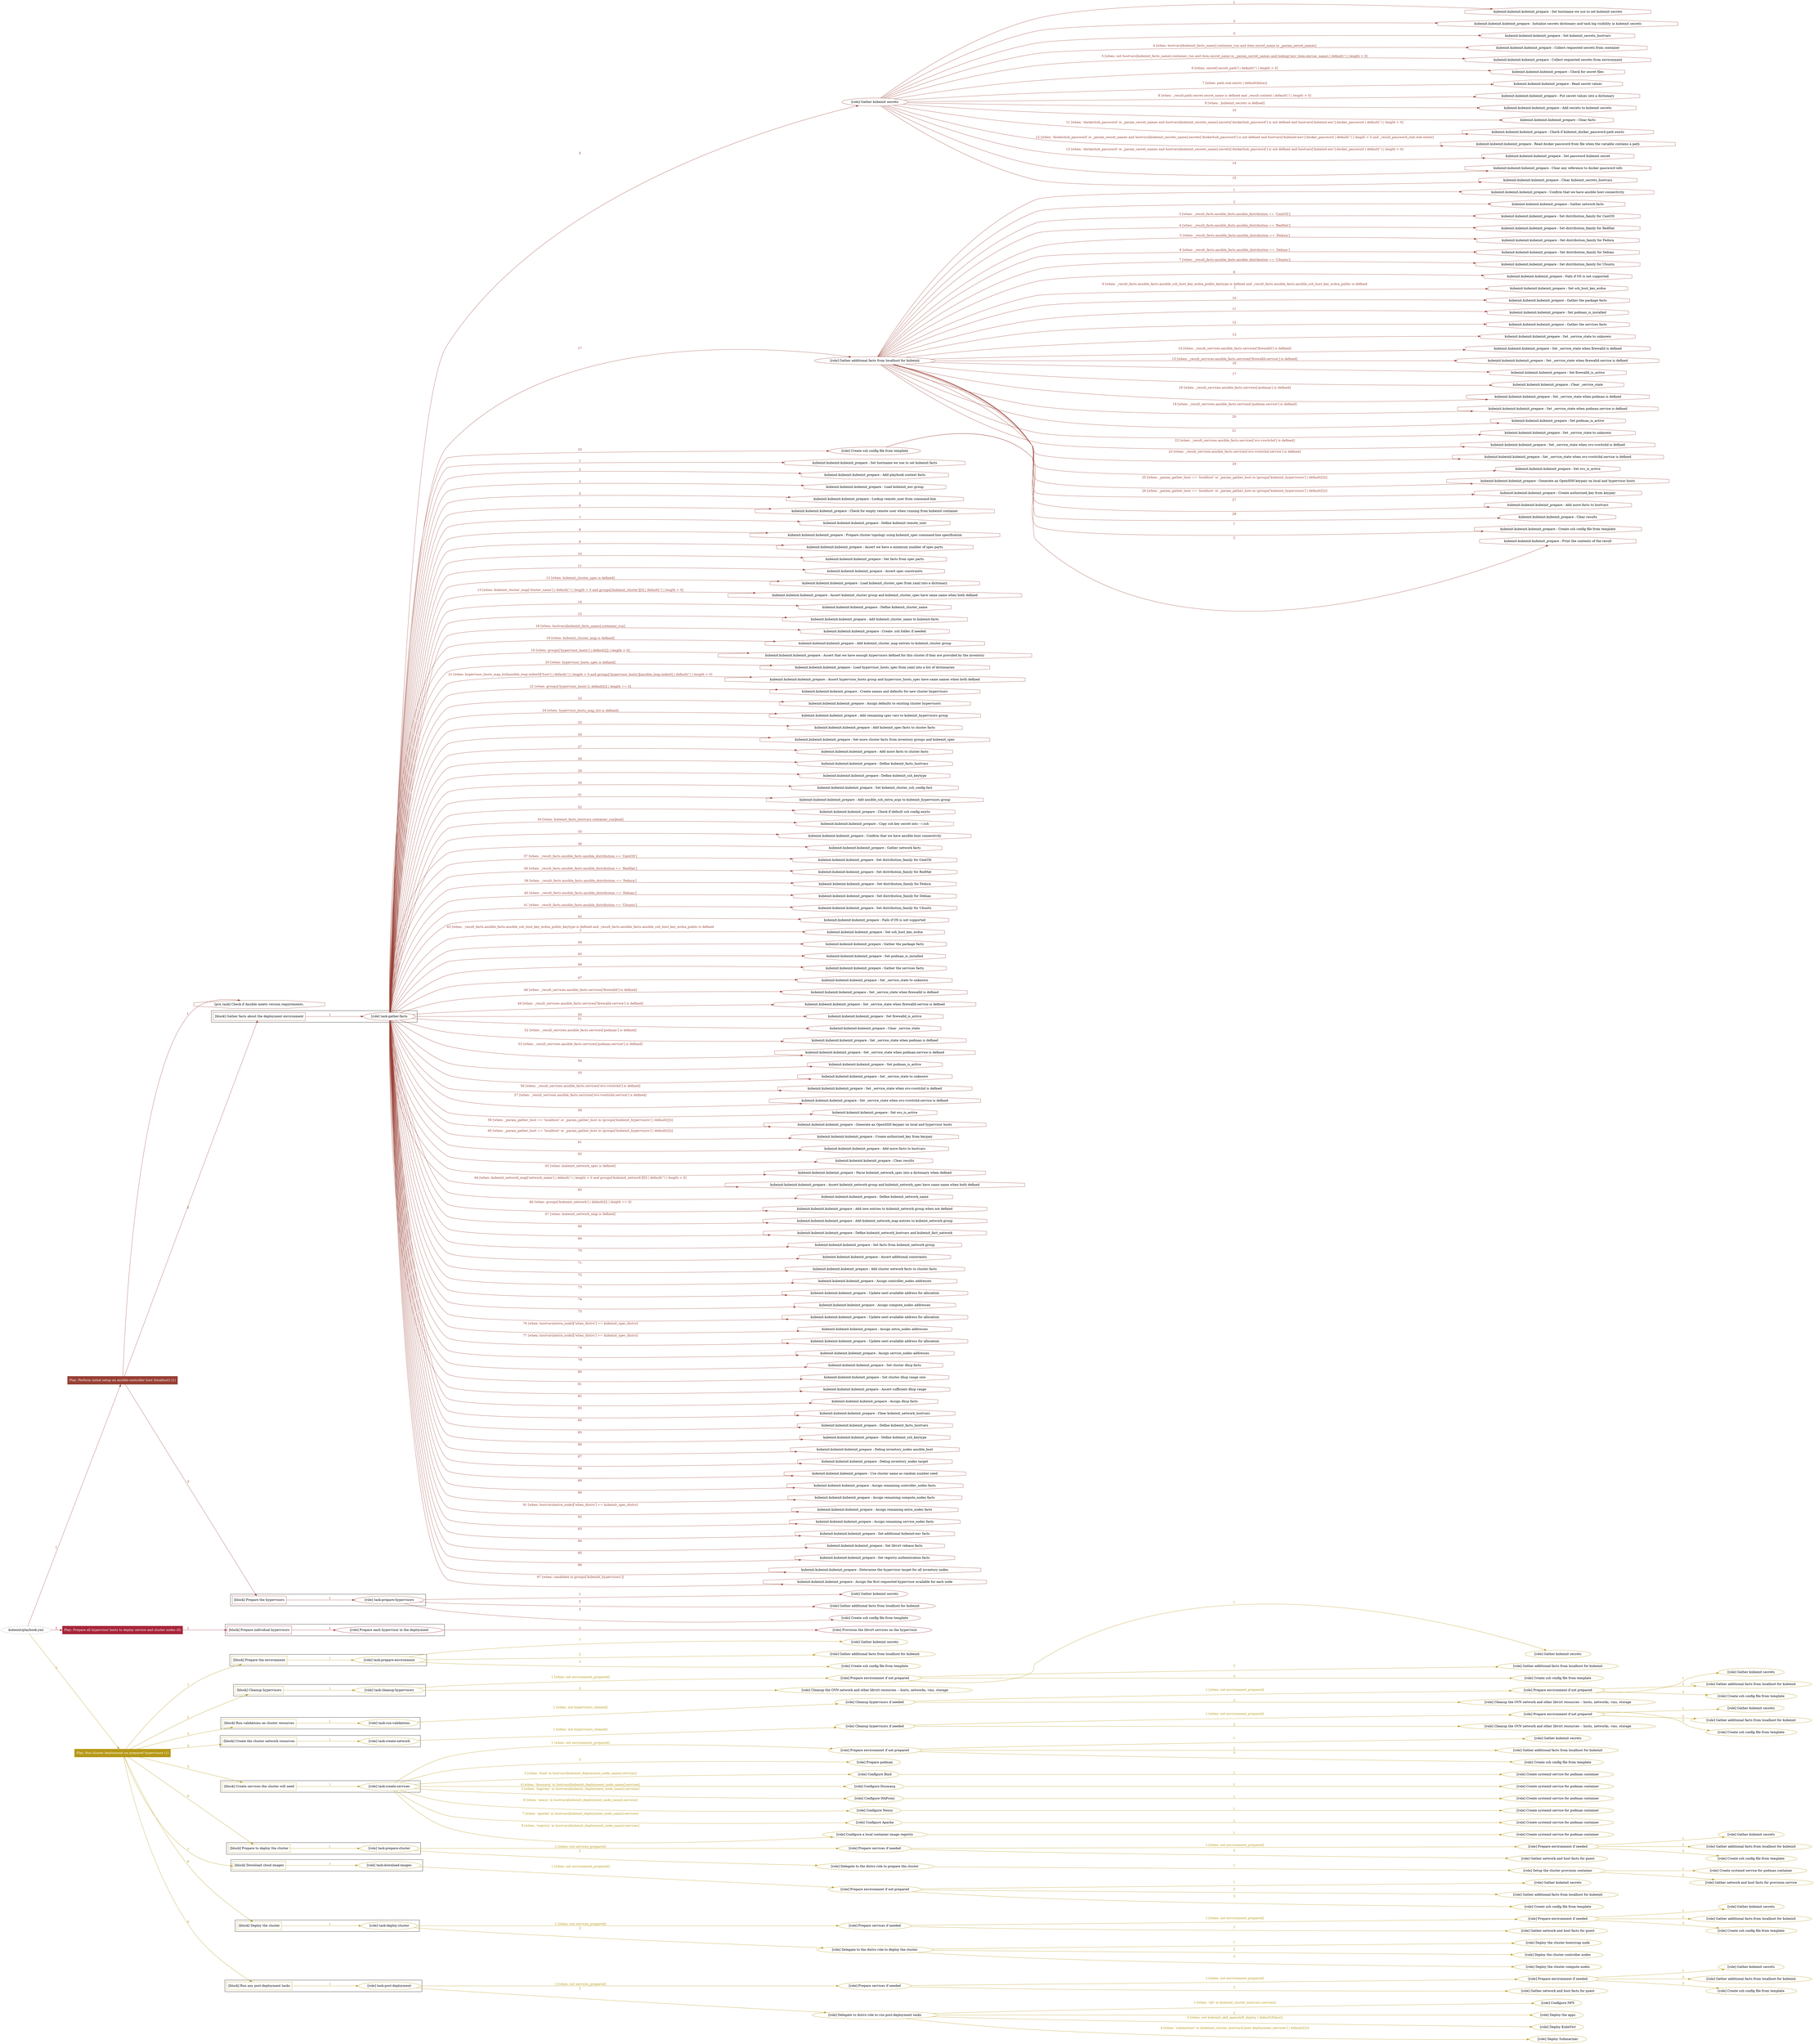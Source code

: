 digraph {
	graph [concentrate=true ordering=in rankdir=LR ratio=fill]
	edge [esep=5 sep=10]
	"kubeinit/playbook.yml" [URL="/home/runner/work/kubeinit/kubeinit/kubeinit/playbook.yml" id=playbook_859bf0a4 style=dotted]
	play_5d4de1dc [label="Play: Perform initial setup on ansible-controller host (localhost) (1)" URL="/home/runner/work/kubeinit/kubeinit/kubeinit/playbook.yml" color="#983f34" fontcolor="#ffffff" id=play_5d4de1dc shape=box style=filled tooltip=localhost]
	"kubeinit/playbook.yml" -> play_5d4de1dc [label="1 " color="#983f34" fontcolor="#983f34" id=edge_97a15ea9 labeltooltip="1 " tooltip="1 "]
	subgraph "Gather kubeinit secrets" {
		role_21d5d1bb [label="[role] Gather kubeinit secrets" URL="/home/runner/.ansible/collections/ansible_collections/kubeinit/kubeinit/roles/kubeinit_prepare/tasks/gather_kubeinit_facts.yml" color="#983f34" id=role_21d5d1bb tooltip="Gather kubeinit secrets"]
		task_32f6fc59 [label="kubeinit.kubeinit.kubeinit_prepare : Set hostname we use to set kubeinit secrets" URL="/home/runner/.ansible/collections/ansible_collections/kubeinit/kubeinit/roles/kubeinit_prepare/tasks/gather_kubeinit_secrets.yml" color="#983f34" id=task_32f6fc59 shape=octagon tooltip="kubeinit.kubeinit.kubeinit_prepare : Set hostname we use to set kubeinit secrets"]
		role_21d5d1bb -> task_32f6fc59 [label="1 " color="#983f34" fontcolor="#983f34" id=edge_1aec7345 labeltooltip="1 " tooltip="1 "]
		task_ed1e6f90 [label="kubeinit.kubeinit.kubeinit_prepare : Initialize secrets dictionary and task log visibility in kubeinit secrets" URL="/home/runner/.ansible/collections/ansible_collections/kubeinit/kubeinit/roles/kubeinit_prepare/tasks/gather_kubeinit_secrets.yml" color="#983f34" id=task_ed1e6f90 shape=octagon tooltip="kubeinit.kubeinit.kubeinit_prepare : Initialize secrets dictionary and task log visibility in kubeinit secrets"]
		role_21d5d1bb -> task_ed1e6f90 [label="2 " color="#983f34" fontcolor="#983f34" id=edge_5acd01c9 labeltooltip="2 " tooltip="2 "]
		task_c84f6836 [label="kubeinit.kubeinit.kubeinit_prepare : Set kubeinit_secrets_hostvars" URL="/home/runner/.ansible/collections/ansible_collections/kubeinit/kubeinit/roles/kubeinit_prepare/tasks/gather_kubeinit_secrets.yml" color="#983f34" id=task_c84f6836 shape=octagon tooltip="kubeinit.kubeinit.kubeinit_prepare : Set kubeinit_secrets_hostvars"]
		role_21d5d1bb -> task_c84f6836 [label="3 " color="#983f34" fontcolor="#983f34" id=edge_ea1c6b79 labeltooltip="3 " tooltip="3 "]
		task_f3208996 [label="kubeinit.kubeinit.kubeinit_prepare : Collect requested secrets from container" URL="/home/runner/.ansible/collections/ansible_collections/kubeinit/kubeinit/roles/kubeinit_prepare/tasks/gather_kubeinit_secrets.yml" color="#983f34" id=task_f3208996 shape=octagon tooltip="kubeinit.kubeinit.kubeinit_prepare : Collect requested secrets from container"]
		role_21d5d1bb -> task_f3208996 [label="4 [when: hostvars[kubeinit_facts_name].container_run and item.secret_name in _param_secret_names]" color="#983f34" fontcolor="#983f34" id=edge_4c19cfb7 labeltooltip="4 [when: hostvars[kubeinit_facts_name].container_run and item.secret_name in _param_secret_names]" tooltip="4 [when: hostvars[kubeinit_facts_name].container_run and item.secret_name in _param_secret_names]"]
		task_606c5ce9 [label="kubeinit.kubeinit.kubeinit_prepare : Collect requested secrets from environment" URL="/home/runner/.ansible/collections/ansible_collections/kubeinit/kubeinit/roles/kubeinit_prepare/tasks/gather_kubeinit_secrets.yml" color="#983f34" id=task_606c5ce9 shape=octagon tooltip="kubeinit.kubeinit.kubeinit_prepare : Collect requested secrets from environment"]
		role_21d5d1bb -> task_606c5ce9 [label="5 [when: not hostvars[kubeinit_facts_name].container_run and item.secret_name in _param_secret_names and lookup('env',item.envvar_name) | default('') | length > 0]" color="#983f34" fontcolor="#983f34" id=edge_00f68422 labeltooltip="5 [when: not hostvars[kubeinit_facts_name].container_run and item.secret_name in _param_secret_names and lookup('env',item.envvar_name) | default('') | length > 0]" tooltip="5 [when: not hostvars[kubeinit_facts_name].container_run and item.secret_name in _param_secret_names and lookup('env',item.envvar_name) | default('') | length > 0]"]
		task_e407d564 [label="kubeinit.kubeinit.kubeinit_prepare : Check for secret files" URL="/home/runner/.ansible/collections/ansible_collections/kubeinit/kubeinit/roles/kubeinit_prepare/tasks/gather_kubeinit_secrets.yml" color="#983f34" id=task_e407d564 shape=octagon tooltip="kubeinit.kubeinit.kubeinit_prepare : Check for secret files"]
		role_21d5d1bb -> task_e407d564 [label="6 [when: secret['secret_path'] | default('') | length > 0]" color="#983f34" fontcolor="#983f34" id=edge_f6c64963 labeltooltip="6 [when: secret['secret_path'] | default('') | length > 0]" tooltip="6 [when: secret['secret_path'] | default('') | length > 0]"]
		task_a6c3e3b7 [label="kubeinit.kubeinit.kubeinit_prepare : Read secret values" URL="/home/runner/.ansible/collections/ansible_collections/kubeinit/kubeinit/roles/kubeinit_prepare/tasks/gather_kubeinit_secrets.yml" color="#983f34" id=task_a6c3e3b7 shape=octagon tooltip="kubeinit.kubeinit.kubeinit_prepare : Read secret values"]
		role_21d5d1bb -> task_a6c3e3b7 [label="7 [when: path.stat.exists | default(false)]" color="#983f34" fontcolor="#983f34" id=edge_27bfb3da labeltooltip="7 [when: path.stat.exists | default(false)]" tooltip="7 [when: path.stat.exists | default(false)]"]
		task_8b5f1919 [label="kubeinit.kubeinit.kubeinit_prepare : Put secret values into a dictionary" URL="/home/runner/.ansible/collections/ansible_collections/kubeinit/kubeinit/roles/kubeinit_prepare/tasks/gather_kubeinit_secrets.yml" color="#983f34" id=task_8b5f1919 shape=octagon tooltip="kubeinit.kubeinit.kubeinit_prepare : Put secret values into a dictionary"]
		role_21d5d1bb -> task_8b5f1919 [label="8 [when: _result.path.secret.secret_name is defined and _result.content | default('') | length > 0]" color="#983f34" fontcolor="#983f34" id=edge_af794644 labeltooltip="8 [when: _result.path.secret.secret_name is defined and _result.content | default('') | length > 0]" tooltip="8 [when: _result.path.secret.secret_name is defined and _result.content | default('') | length > 0]"]
		task_9c9e48d1 [label="kubeinit.kubeinit.kubeinit_prepare : Add secrets to kubeinit secrets" URL="/home/runner/.ansible/collections/ansible_collections/kubeinit/kubeinit/roles/kubeinit_prepare/tasks/gather_kubeinit_secrets.yml" color="#983f34" id=task_9c9e48d1 shape=octagon tooltip="kubeinit.kubeinit.kubeinit_prepare : Add secrets to kubeinit secrets"]
		role_21d5d1bb -> task_9c9e48d1 [label="9 [when: _kubeinit_secrets is defined]" color="#983f34" fontcolor="#983f34" id=edge_18b8eed2 labeltooltip="9 [when: _kubeinit_secrets is defined]" tooltip="9 [when: _kubeinit_secrets is defined]"]
		task_aec5404e [label="kubeinit.kubeinit.kubeinit_prepare : Clear facts" URL="/home/runner/.ansible/collections/ansible_collections/kubeinit/kubeinit/roles/kubeinit_prepare/tasks/gather_kubeinit_secrets.yml" color="#983f34" id=task_aec5404e shape=octagon tooltip="kubeinit.kubeinit.kubeinit_prepare : Clear facts"]
		role_21d5d1bb -> task_aec5404e [label="10 " color="#983f34" fontcolor="#983f34" id=edge_3a90db49 labeltooltip="10 " tooltip="10 "]
		task_66155492 [label="kubeinit.kubeinit.kubeinit_prepare : Check if kubeinit_docker_password path exists" URL="/home/runner/.ansible/collections/ansible_collections/kubeinit/kubeinit/roles/kubeinit_prepare/tasks/gather_kubeinit_secrets.yml" color="#983f34" id=task_66155492 shape=octagon tooltip="kubeinit.kubeinit.kubeinit_prepare : Check if kubeinit_docker_password path exists"]
		role_21d5d1bb -> task_66155492 [label="11 [when: 'dockerhub_password' in _param_secret_names and hostvars[kubeinit_secrets_name].secrets['dockerhub_password'] is not defined and hostvars['kubeinit-env'].docker_password | default('') | length > 0]" color="#983f34" fontcolor="#983f34" id=edge_6678563d labeltooltip="11 [when: 'dockerhub_password' in _param_secret_names and hostvars[kubeinit_secrets_name].secrets['dockerhub_password'] is not defined and hostvars['kubeinit-env'].docker_password | default('') | length > 0]" tooltip="11 [when: 'dockerhub_password' in _param_secret_names and hostvars[kubeinit_secrets_name].secrets['dockerhub_password'] is not defined and hostvars['kubeinit-env'].docker_password | default('') | length > 0]"]
		task_d8510c2f [label="kubeinit.kubeinit.kubeinit_prepare : Read docker password from file when the variable contains a path" URL="/home/runner/.ansible/collections/ansible_collections/kubeinit/kubeinit/roles/kubeinit_prepare/tasks/gather_kubeinit_secrets.yml" color="#983f34" id=task_d8510c2f shape=octagon tooltip="kubeinit.kubeinit.kubeinit_prepare : Read docker password from file when the variable contains a path"]
		role_21d5d1bb -> task_d8510c2f [label="12 [when: 'dockerhub_password' in _param_secret_names and hostvars[kubeinit_secrets_name].secrets['dockerhub_password'] is not defined and hostvars['kubeinit-env'].docker_password | default('') | length > 0 and _result_password_stat.stat.exists]" color="#983f34" fontcolor="#983f34" id=edge_01c62f4c labeltooltip="12 [when: 'dockerhub_password' in _param_secret_names and hostvars[kubeinit_secrets_name].secrets['dockerhub_password'] is not defined and hostvars['kubeinit-env'].docker_password | default('') | length > 0 and _result_password_stat.stat.exists]" tooltip="12 [when: 'dockerhub_password' in _param_secret_names and hostvars[kubeinit_secrets_name].secrets['dockerhub_password'] is not defined and hostvars['kubeinit-env'].docker_password | default('') | length > 0 and _result_password_stat.stat.exists]"]
		task_2ebc387e [label="kubeinit.kubeinit.kubeinit_prepare : Set password kubeinit secret" URL="/home/runner/.ansible/collections/ansible_collections/kubeinit/kubeinit/roles/kubeinit_prepare/tasks/gather_kubeinit_secrets.yml" color="#983f34" id=task_2ebc387e shape=octagon tooltip="kubeinit.kubeinit.kubeinit_prepare : Set password kubeinit secret"]
		role_21d5d1bb -> task_2ebc387e [label="13 [when: 'dockerhub_password' in _param_secret_names and hostvars[kubeinit_secrets_name].secrets['dockerhub_password'] is not defined and hostvars['kubeinit-env'].docker_password | default('') | length > 0]" color="#983f34" fontcolor="#983f34" id=edge_ef99d9f1 labeltooltip="13 [when: 'dockerhub_password' in _param_secret_names and hostvars[kubeinit_secrets_name].secrets['dockerhub_password'] is not defined and hostvars['kubeinit-env'].docker_password | default('') | length > 0]" tooltip="13 [when: 'dockerhub_password' in _param_secret_names and hostvars[kubeinit_secrets_name].secrets['dockerhub_password'] is not defined and hostvars['kubeinit-env'].docker_password | default('') | length > 0]"]
		task_5645bebd [label="kubeinit.kubeinit.kubeinit_prepare : Clear any reference to docker password info" URL="/home/runner/.ansible/collections/ansible_collections/kubeinit/kubeinit/roles/kubeinit_prepare/tasks/gather_kubeinit_secrets.yml" color="#983f34" id=task_5645bebd shape=octagon tooltip="kubeinit.kubeinit.kubeinit_prepare : Clear any reference to docker password info"]
		role_21d5d1bb -> task_5645bebd [label="14 " color="#983f34" fontcolor="#983f34" id=edge_6ea6c8fc labeltooltip="14 " tooltip="14 "]
		task_c0c1e998 [label="kubeinit.kubeinit.kubeinit_prepare : Clear kubeinit_secrets_hostvars" URL="/home/runner/.ansible/collections/ansible_collections/kubeinit/kubeinit/roles/kubeinit_prepare/tasks/gather_kubeinit_secrets.yml" color="#983f34" id=task_c0c1e998 shape=octagon tooltip="kubeinit.kubeinit.kubeinit_prepare : Clear kubeinit_secrets_hostvars"]
		role_21d5d1bb -> task_c0c1e998 [label="15 " color="#983f34" fontcolor="#983f34" id=edge_b201fca3 labeltooltip="15 " tooltip="15 "]
	}
	subgraph "Gather additional facts from localhost for kubeinit" {
		role_c1865ce2 [label="[role] Gather additional facts from localhost for kubeinit" URL="/home/runner/.ansible/collections/ansible_collections/kubeinit/kubeinit/roles/kubeinit_prepare/tasks/gather_kubeinit_facts.yml" color="#983f34" id=role_c1865ce2 tooltip="Gather additional facts from localhost for kubeinit"]
		task_4f1aa035 [label="kubeinit.kubeinit.kubeinit_prepare : Confirm that we have ansible host connectivity" URL="/home/runner/.ansible/collections/ansible_collections/kubeinit/kubeinit/roles/kubeinit_prepare/tasks/gather_host_facts.yml" color="#983f34" id=task_4f1aa035 shape=octagon tooltip="kubeinit.kubeinit.kubeinit_prepare : Confirm that we have ansible host connectivity"]
		role_c1865ce2 -> task_4f1aa035 [label="1 " color="#983f34" fontcolor="#983f34" id=edge_71d9da9d labeltooltip="1 " tooltip="1 "]
		task_40031779 [label="kubeinit.kubeinit.kubeinit_prepare : Gather network facts" URL="/home/runner/.ansible/collections/ansible_collections/kubeinit/kubeinit/roles/kubeinit_prepare/tasks/gather_host_facts.yml" color="#983f34" id=task_40031779 shape=octagon tooltip="kubeinit.kubeinit.kubeinit_prepare : Gather network facts"]
		role_c1865ce2 -> task_40031779 [label="2 " color="#983f34" fontcolor="#983f34" id=edge_7e801898 labeltooltip="2 " tooltip="2 "]
		task_05da994b [label="kubeinit.kubeinit.kubeinit_prepare : Set distribution_family for CentOS" URL="/home/runner/.ansible/collections/ansible_collections/kubeinit/kubeinit/roles/kubeinit_prepare/tasks/gather_host_facts.yml" color="#983f34" id=task_05da994b shape=octagon tooltip="kubeinit.kubeinit.kubeinit_prepare : Set distribution_family for CentOS"]
		role_c1865ce2 -> task_05da994b [label="3 [when: _result_facts.ansible_facts.ansible_distribution == 'CentOS']" color="#983f34" fontcolor="#983f34" id=edge_42723eac labeltooltip="3 [when: _result_facts.ansible_facts.ansible_distribution == 'CentOS']" tooltip="3 [when: _result_facts.ansible_facts.ansible_distribution == 'CentOS']"]
		task_484d061a [label="kubeinit.kubeinit.kubeinit_prepare : Set distribution_family for RedHat" URL="/home/runner/.ansible/collections/ansible_collections/kubeinit/kubeinit/roles/kubeinit_prepare/tasks/gather_host_facts.yml" color="#983f34" id=task_484d061a shape=octagon tooltip="kubeinit.kubeinit.kubeinit_prepare : Set distribution_family for RedHat"]
		role_c1865ce2 -> task_484d061a [label="4 [when: _result_facts.ansible_facts.ansible_distribution == 'RedHat']" color="#983f34" fontcolor="#983f34" id=edge_89e1a40e labeltooltip="4 [when: _result_facts.ansible_facts.ansible_distribution == 'RedHat']" tooltip="4 [when: _result_facts.ansible_facts.ansible_distribution == 'RedHat']"]
		task_b554dcaa [label="kubeinit.kubeinit.kubeinit_prepare : Set distribution_family for Fedora" URL="/home/runner/.ansible/collections/ansible_collections/kubeinit/kubeinit/roles/kubeinit_prepare/tasks/gather_host_facts.yml" color="#983f34" id=task_b554dcaa shape=octagon tooltip="kubeinit.kubeinit.kubeinit_prepare : Set distribution_family for Fedora"]
		role_c1865ce2 -> task_b554dcaa [label="5 [when: _result_facts.ansible_facts.ansible_distribution == 'Fedora']" color="#983f34" fontcolor="#983f34" id=edge_90b89cf0 labeltooltip="5 [when: _result_facts.ansible_facts.ansible_distribution == 'Fedora']" tooltip="5 [when: _result_facts.ansible_facts.ansible_distribution == 'Fedora']"]
		task_58b8353e [label="kubeinit.kubeinit.kubeinit_prepare : Set distribution_family for Debian" URL="/home/runner/.ansible/collections/ansible_collections/kubeinit/kubeinit/roles/kubeinit_prepare/tasks/gather_host_facts.yml" color="#983f34" id=task_58b8353e shape=octagon tooltip="kubeinit.kubeinit.kubeinit_prepare : Set distribution_family for Debian"]
		role_c1865ce2 -> task_58b8353e [label="6 [when: _result_facts.ansible_facts.ansible_distribution == 'Debian']" color="#983f34" fontcolor="#983f34" id=edge_5c65b8ef labeltooltip="6 [when: _result_facts.ansible_facts.ansible_distribution == 'Debian']" tooltip="6 [when: _result_facts.ansible_facts.ansible_distribution == 'Debian']"]
		task_718253bd [label="kubeinit.kubeinit.kubeinit_prepare : Set distribution_family for Ubuntu" URL="/home/runner/.ansible/collections/ansible_collections/kubeinit/kubeinit/roles/kubeinit_prepare/tasks/gather_host_facts.yml" color="#983f34" id=task_718253bd shape=octagon tooltip="kubeinit.kubeinit.kubeinit_prepare : Set distribution_family for Ubuntu"]
		role_c1865ce2 -> task_718253bd [label="7 [when: _result_facts.ansible_facts.ansible_distribution == 'Ubuntu']" color="#983f34" fontcolor="#983f34" id=edge_3ae4bc2a labeltooltip="7 [when: _result_facts.ansible_facts.ansible_distribution == 'Ubuntu']" tooltip="7 [when: _result_facts.ansible_facts.ansible_distribution == 'Ubuntu']"]
		task_fb1ae1a1 [label="kubeinit.kubeinit.kubeinit_prepare : Fails if OS is not supported" URL="/home/runner/.ansible/collections/ansible_collections/kubeinit/kubeinit/roles/kubeinit_prepare/tasks/gather_host_facts.yml" color="#983f34" id=task_fb1ae1a1 shape=octagon tooltip="kubeinit.kubeinit.kubeinit_prepare : Fails if OS is not supported"]
		role_c1865ce2 -> task_fb1ae1a1 [label="8 " color="#983f34" fontcolor="#983f34" id=edge_d02db756 labeltooltip="8 " tooltip="8 "]
		task_4f1384d8 [label="kubeinit.kubeinit.kubeinit_prepare : Set ssh_host_key_ecdsa" URL="/home/runner/.ansible/collections/ansible_collections/kubeinit/kubeinit/roles/kubeinit_prepare/tasks/gather_host_facts.yml" color="#983f34" id=task_4f1384d8 shape=octagon tooltip="kubeinit.kubeinit.kubeinit_prepare : Set ssh_host_key_ecdsa"]
		role_c1865ce2 -> task_4f1384d8 [label="9 [when: _result_facts.ansible_facts.ansible_ssh_host_key_ecdsa_public_keytype is defined and _result_facts.ansible_facts.ansible_ssh_host_key_ecdsa_public is defined
]" color="#983f34" fontcolor="#983f34" id=edge_b2739715 labeltooltip="9 [when: _result_facts.ansible_facts.ansible_ssh_host_key_ecdsa_public_keytype is defined and _result_facts.ansible_facts.ansible_ssh_host_key_ecdsa_public is defined
]" tooltip="9 [when: _result_facts.ansible_facts.ansible_ssh_host_key_ecdsa_public_keytype is defined and _result_facts.ansible_facts.ansible_ssh_host_key_ecdsa_public is defined
]"]
		task_72cf0b36 [label="kubeinit.kubeinit.kubeinit_prepare : Gather the package facts" URL="/home/runner/.ansible/collections/ansible_collections/kubeinit/kubeinit/roles/kubeinit_prepare/tasks/gather_host_facts.yml" color="#983f34" id=task_72cf0b36 shape=octagon tooltip="kubeinit.kubeinit.kubeinit_prepare : Gather the package facts"]
		role_c1865ce2 -> task_72cf0b36 [label="10 " color="#983f34" fontcolor="#983f34" id=edge_f8e8d4f3 labeltooltip="10 " tooltip="10 "]
		task_643ab7e9 [label="kubeinit.kubeinit.kubeinit_prepare : Set podman_is_installed" URL="/home/runner/.ansible/collections/ansible_collections/kubeinit/kubeinit/roles/kubeinit_prepare/tasks/gather_host_facts.yml" color="#983f34" id=task_643ab7e9 shape=octagon tooltip="kubeinit.kubeinit.kubeinit_prepare : Set podman_is_installed"]
		role_c1865ce2 -> task_643ab7e9 [label="11 " color="#983f34" fontcolor="#983f34" id=edge_13c4187d labeltooltip="11 " tooltip="11 "]
		task_bf0d4da3 [label="kubeinit.kubeinit.kubeinit_prepare : Gather the services facts" URL="/home/runner/.ansible/collections/ansible_collections/kubeinit/kubeinit/roles/kubeinit_prepare/tasks/gather_host_facts.yml" color="#983f34" id=task_bf0d4da3 shape=octagon tooltip="kubeinit.kubeinit.kubeinit_prepare : Gather the services facts"]
		role_c1865ce2 -> task_bf0d4da3 [label="12 " color="#983f34" fontcolor="#983f34" id=edge_72cb6775 labeltooltip="12 " tooltip="12 "]
		task_795d3dcd [label="kubeinit.kubeinit.kubeinit_prepare : Set _service_state to unknown" URL="/home/runner/.ansible/collections/ansible_collections/kubeinit/kubeinit/roles/kubeinit_prepare/tasks/gather_host_facts.yml" color="#983f34" id=task_795d3dcd shape=octagon tooltip="kubeinit.kubeinit.kubeinit_prepare : Set _service_state to unknown"]
		role_c1865ce2 -> task_795d3dcd [label="13 " color="#983f34" fontcolor="#983f34" id=edge_14d54634 labeltooltip="13 " tooltip="13 "]
		task_96064caf [label="kubeinit.kubeinit.kubeinit_prepare : Set _service_state when firewalld is defined" URL="/home/runner/.ansible/collections/ansible_collections/kubeinit/kubeinit/roles/kubeinit_prepare/tasks/gather_host_facts.yml" color="#983f34" id=task_96064caf shape=octagon tooltip="kubeinit.kubeinit.kubeinit_prepare : Set _service_state when firewalld is defined"]
		role_c1865ce2 -> task_96064caf [label="14 [when: _result_services.ansible_facts.services['firewalld'] is defined]" color="#983f34" fontcolor="#983f34" id=edge_b4e38d4d labeltooltip="14 [when: _result_services.ansible_facts.services['firewalld'] is defined]" tooltip="14 [when: _result_services.ansible_facts.services['firewalld'] is defined]"]
		task_d397eaed [label="kubeinit.kubeinit.kubeinit_prepare : Set _service_state when firewalld.service is defined" URL="/home/runner/.ansible/collections/ansible_collections/kubeinit/kubeinit/roles/kubeinit_prepare/tasks/gather_host_facts.yml" color="#983f34" id=task_d397eaed shape=octagon tooltip="kubeinit.kubeinit.kubeinit_prepare : Set _service_state when firewalld.service is defined"]
		role_c1865ce2 -> task_d397eaed [label="15 [when: _result_services.ansible_facts.services['firewalld.service'] is defined]" color="#983f34" fontcolor="#983f34" id=edge_dddba03d labeltooltip="15 [when: _result_services.ansible_facts.services['firewalld.service'] is defined]" tooltip="15 [when: _result_services.ansible_facts.services['firewalld.service'] is defined]"]
		task_af33cbd7 [label="kubeinit.kubeinit.kubeinit_prepare : Set firewalld_is_active" URL="/home/runner/.ansible/collections/ansible_collections/kubeinit/kubeinit/roles/kubeinit_prepare/tasks/gather_host_facts.yml" color="#983f34" id=task_af33cbd7 shape=octagon tooltip="kubeinit.kubeinit.kubeinit_prepare : Set firewalld_is_active"]
		role_c1865ce2 -> task_af33cbd7 [label="16 " color="#983f34" fontcolor="#983f34" id=edge_10a43f46 labeltooltip="16 " tooltip="16 "]
		task_a2839f34 [label="kubeinit.kubeinit.kubeinit_prepare : Clear _service_state" URL="/home/runner/.ansible/collections/ansible_collections/kubeinit/kubeinit/roles/kubeinit_prepare/tasks/gather_host_facts.yml" color="#983f34" id=task_a2839f34 shape=octagon tooltip="kubeinit.kubeinit.kubeinit_prepare : Clear _service_state"]
		role_c1865ce2 -> task_a2839f34 [label="17 " color="#983f34" fontcolor="#983f34" id=edge_8c0559ac labeltooltip="17 " tooltip="17 "]
		task_57d42365 [label="kubeinit.kubeinit.kubeinit_prepare : Set _service_state when podman is defined" URL="/home/runner/.ansible/collections/ansible_collections/kubeinit/kubeinit/roles/kubeinit_prepare/tasks/gather_host_facts.yml" color="#983f34" id=task_57d42365 shape=octagon tooltip="kubeinit.kubeinit.kubeinit_prepare : Set _service_state when podman is defined"]
		role_c1865ce2 -> task_57d42365 [label="18 [when: _result_services.ansible_facts.services['podman'] is defined]" color="#983f34" fontcolor="#983f34" id=edge_58a9895b labeltooltip="18 [when: _result_services.ansible_facts.services['podman'] is defined]" tooltip="18 [when: _result_services.ansible_facts.services['podman'] is defined]"]
		task_ff2cfff9 [label="kubeinit.kubeinit.kubeinit_prepare : Set _service_state when podman.service is defined" URL="/home/runner/.ansible/collections/ansible_collections/kubeinit/kubeinit/roles/kubeinit_prepare/tasks/gather_host_facts.yml" color="#983f34" id=task_ff2cfff9 shape=octagon tooltip="kubeinit.kubeinit.kubeinit_prepare : Set _service_state when podman.service is defined"]
		role_c1865ce2 -> task_ff2cfff9 [label="19 [when: _result_services.ansible_facts.services['podman.service'] is defined]" color="#983f34" fontcolor="#983f34" id=edge_f39db910 labeltooltip="19 [when: _result_services.ansible_facts.services['podman.service'] is defined]" tooltip="19 [when: _result_services.ansible_facts.services['podman.service'] is defined]"]
		task_6284ac89 [label="kubeinit.kubeinit.kubeinit_prepare : Set podman_is_active" URL="/home/runner/.ansible/collections/ansible_collections/kubeinit/kubeinit/roles/kubeinit_prepare/tasks/gather_host_facts.yml" color="#983f34" id=task_6284ac89 shape=octagon tooltip="kubeinit.kubeinit.kubeinit_prepare : Set podman_is_active"]
		role_c1865ce2 -> task_6284ac89 [label="20 " color="#983f34" fontcolor="#983f34" id=edge_ddeb6b81 labeltooltip="20 " tooltip="20 "]
		task_6633cf54 [label="kubeinit.kubeinit.kubeinit_prepare : Set _service_state to unknown" URL="/home/runner/.ansible/collections/ansible_collections/kubeinit/kubeinit/roles/kubeinit_prepare/tasks/gather_host_facts.yml" color="#983f34" id=task_6633cf54 shape=octagon tooltip="kubeinit.kubeinit.kubeinit_prepare : Set _service_state to unknown"]
		role_c1865ce2 -> task_6633cf54 [label="21 " color="#983f34" fontcolor="#983f34" id=edge_9b5c2def labeltooltip="21 " tooltip="21 "]
		task_de59876b [label="kubeinit.kubeinit.kubeinit_prepare : Set _service_state when ovs-vswitchd is defined" URL="/home/runner/.ansible/collections/ansible_collections/kubeinit/kubeinit/roles/kubeinit_prepare/tasks/gather_host_facts.yml" color="#983f34" id=task_de59876b shape=octagon tooltip="kubeinit.kubeinit.kubeinit_prepare : Set _service_state when ovs-vswitchd is defined"]
		role_c1865ce2 -> task_de59876b [label="22 [when: _result_services.ansible_facts.services['ovs-vswitchd'] is defined]" color="#983f34" fontcolor="#983f34" id=edge_e5968501 labeltooltip="22 [when: _result_services.ansible_facts.services['ovs-vswitchd'] is defined]" tooltip="22 [when: _result_services.ansible_facts.services['ovs-vswitchd'] is defined]"]
		task_1a31c03f [label="kubeinit.kubeinit.kubeinit_prepare : Set _service_state when ovs-vswitchd.service is defined" URL="/home/runner/.ansible/collections/ansible_collections/kubeinit/kubeinit/roles/kubeinit_prepare/tasks/gather_host_facts.yml" color="#983f34" id=task_1a31c03f shape=octagon tooltip="kubeinit.kubeinit.kubeinit_prepare : Set _service_state when ovs-vswitchd.service is defined"]
		role_c1865ce2 -> task_1a31c03f [label="23 [when: _result_services.ansible_facts.services['ovs-vswitchd.service'] is defined]" color="#983f34" fontcolor="#983f34" id=edge_70e040f2 labeltooltip="23 [when: _result_services.ansible_facts.services['ovs-vswitchd.service'] is defined]" tooltip="23 [when: _result_services.ansible_facts.services['ovs-vswitchd.service'] is defined]"]
		task_03da5708 [label="kubeinit.kubeinit.kubeinit_prepare : Set ovs_is_active" URL="/home/runner/.ansible/collections/ansible_collections/kubeinit/kubeinit/roles/kubeinit_prepare/tasks/gather_host_facts.yml" color="#983f34" id=task_03da5708 shape=octagon tooltip="kubeinit.kubeinit.kubeinit_prepare : Set ovs_is_active"]
		role_c1865ce2 -> task_03da5708 [label="24 " color="#983f34" fontcolor="#983f34" id=edge_06f556e0 labeltooltip="24 " tooltip="24 "]
		task_28089778 [label="kubeinit.kubeinit.kubeinit_prepare : Generate an OpenSSH keypair on local and hypervisor hosts" URL="/home/runner/.ansible/collections/ansible_collections/kubeinit/kubeinit/roles/kubeinit_prepare/tasks/gather_host_facts.yml" color="#983f34" id=task_28089778 shape=octagon tooltip="kubeinit.kubeinit.kubeinit_prepare : Generate an OpenSSH keypair on local and hypervisor hosts"]
		role_c1865ce2 -> task_28089778 [label="25 [when: _param_gather_host == 'localhost' or _param_gather_host in (groups['kubeinit_hypervisors'] | default([]))]" color="#983f34" fontcolor="#983f34" id=edge_05e1f6e0 labeltooltip="25 [when: _param_gather_host == 'localhost' or _param_gather_host in (groups['kubeinit_hypervisors'] | default([]))]" tooltip="25 [when: _param_gather_host == 'localhost' or _param_gather_host in (groups['kubeinit_hypervisors'] | default([]))]"]
		task_474a9397 [label="kubeinit.kubeinit.kubeinit_prepare : Create authorized_key from keypair" URL="/home/runner/.ansible/collections/ansible_collections/kubeinit/kubeinit/roles/kubeinit_prepare/tasks/gather_host_facts.yml" color="#983f34" id=task_474a9397 shape=octagon tooltip="kubeinit.kubeinit.kubeinit_prepare : Create authorized_key from keypair"]
		role_c1865ce2 -> task_474a9397 [label="26 [when: _param_gather_host == 'localhost' or _param_gather_host in (groups['kubeinit_hypervisors'] | default([]))]" color="#983f34" fontcolor="#983f34" id=edge_b365f5ab labeltooltip="26 [when: _param_gather_host == 'localhost' or _param_gather_host in (groups['kubeinit_hypervisors'] | default([]))]" tooltip="26 [when: _param_gather_host == 'localhost' or _param_gather_host in (groups['kubeinit_hypervisors'] | default([]))]"]
		task_7c5c5ac5 [label="kubeinit.kubeinit.kubeinit_prepare : Add more facts to hostvars" URL="/home/runner/.ansible/collections/ansible_collections/kubeinit/kubeinit/roles/kubeinit_prepare/tasks/gather_host_facts.yml" color="#983f34" id=task_7c5c5ac5 shape=octagon tooltip="kubeinit.kubeinit.kubeinit_prepare : Add more facts to hostvars"]
		role_c1865ce2 -> task_7c5c5ac5 [label="27 " color="#983f34" fontcolor="#983f34" id=edge_b70fda6a labeltooltip="27 " tooltip="27 "]
		task_bdf3a39e [label="kubeinit.kubeinit.kubeinit_prepare : Clear results" URL="/home/runner/.ansible/collections/ansible_collections/kubeinit/kubeinit/roles/kubeinit_prepare/tasks/gather_host_facts.yml" color="#983f34" id=task_bdf3a39e shape=octagon tooltip="kubeinit.kubeinit.kubeinit_prepare : Clear results"]
		role_c1865ce2 -> task_bdf3a39e [label="28 " color="#983f34" fontcolor="#983f34" id=edge_9043903e labeltooltip="28 " tooltip="28 "]
	}
	subgraph "Create ssh config file from template" {
		role_98ebde1e [label="[role] Create ssh config file from template" URL="/home/runner/.ansible/collections/ansible_collections/kubeinit/kubeinit/roles/kubeinit_prepare/tasks/gather_kubeinit_facts.yml" color="#983f34" id=role_98ebde1e tooltip="Create ssh config file from template"]
		task_404c999e [label="kubeinit.kubeinit.kubeinit_prepare : Create ssh config file from template" URL="/home/runner/.ansible/collections/ansible_collections/kubeinit/kubeinit/roles/kubeinit_prepare/tasks/create_host_ssh_config.yml" color="#983f34" id=task_404c999e shape=octagon tooltip="kubeinit.kubeinit.kubeinit_prepare : Create ssh config file from template"]
		role_98ebde1e -> task_404c999e [label="1 " color="#983f34" fontcolor="#983f34" id=edge_f5414422 labeltooltip="1 " tooltip="1 "]
		task_c76c0f39 [label="kubeinit.kubeinit.kubeinit_prepare : Print the contents of the result" URL="/home/runner/.ansible/collections/ansible_collections/kubeinit/kubeinit/roles/kubeinit_prepare/tasks/create_host_ssh_config.yml" color="#983f34" id=task_c76c0f39 shape=octagon tooltip="kubeinit.kubeinit.kubeinit_prepare : Print the contents of the result"]
		role_98ebde1e -> task_c76c0f39 [label="2 " color="#983f34" fontcolor="#983f34" id=edge_52b55c95 labeltooltip="2 " tooltip="2 "]
	}
	subgraph "task-gather-facts" {
		role_2cba084b [label="[role] task-gather-facts" URL="/home/runner/work/kubeinit/kubeinit/kubeinit/playbook.yml" color="#983f34" id=role_2cba084b tooltip="task-gather-facts"]
		task_23754afd [label="kubeinit.kubeinit.kubeinit_prepare : Set hostname we use to set kubeinit facts" URL="/home/runner/.ansible/collections/ansible_collections/kubeinit/kubeinit/roles/kubeinit_prepare/tasks/gather_kubeinit_facts.yml" color="#983f34" id=task_23754afd shape=octagon tooltip="kubeinit.kubeinit.kubeinit_prepare : Set hostname we use to set kubeinit facts"]
		role_2cba084b -> task_23754afd [label="1 " color="#983f34" fontcolor="#983f34" id=edge_46eb9448 labeltooltip="1 " tooltip="1 "]
		task_c0eb4f4e [label="kubeinit.kubeinit.kubeinit_prepare : Add playbook context facts" URL="/home/runner/.ansible/collections/ansible_collections/kubeinit/kubeinit/roles/kubeinit_prepare/tasks/gather_kubeinit_facts.yml" color="#983f34" id=task_c0eb4f4e shape=octagon tooltip="kubeinit.kubeinit.kubeinit_prepare : Add playbook context facts"]
		role_2cba084b -> task_c0eb4f4e [label="2 " color="#983f34" fontcolor="#983f34" id=edge_f36c0ed4 labeltooltip="2 " tooltip="2 "]
		task_5b68e81e [label="kubeinit.kubeinit.kubeinit_prepare : Load kubeinit_env group" URL="/home/runner/.ansible/collections/ansible_collections/kubeinit/kubeinit/roles/kubeinit_prepare/tasks/gather_kubeinit_facts.yml" color="#983f34" id=task_5b68e81e shape=octagon tooltip="kubeinit.kubeinit.kubeinit_prepare : Load kubeinit_env group"]
		role_2cba084b -> task_5b68e81e [label="3 " color="#983f34" fontcolor="#983f34" id=edge_be30e009 labeltooltip="3 " tooltip="3 "]
		role_2cba084b -> role_21d5d1bb [label="4 " color="#983f34" fontcolor="#983f34" id=edge_fadbb26f labeltooltip="4 " tooltip="4 "]
		task_dcd3a0b6 [label="kubeinit.kubeinit.kubeinit_prepare : Lookup remote_user from command-line" URL="/home/runner/.ansible/collections/ansible_collections/kubeinit/kubeinit/roles/kubeinit_prepare/tasks/gather_kubeinit_facts.yml" color="#983f34" id=task_dcd3a0b6 shape=octagon tooltip="kubeinit.kubeinit.kubeinit_prepare : Lookup remote_user from command-line"]
		role_2cba084b -> task_dcd3a0b6 [label="5 " color="#983f34" fontcolor="#983f34" id=edge_642cb248 labeltooltip="5 " tooltip="5 "]
		task_bc9c2cdf [label="kubeinit.kubeinit.kubeinit_prepare : Check for empty remote user when running from kubeinit container" URL="/home/runner/.ansible/collections/ansible_collections/kubeinit/kubeinit/roles/kubeinit_prepare/tasks/gather_kubeinit_facts.yml" color="#983f34" id=task_bc9c2cdf shape=octagon tooltip="kubeinit.kubeinit.kubeinit_prepare : Check for empty remote user when running from kubeinit container"]
		role_2cba084b -> task_bc9c2cdf [label="6 " color="#983f34" fontcolor="#983f34" id=edge_d7ffa046 labeltooltip="6 " tooltip="6 "]
		task_d262d94c [label="kubeinit.kubeinit.kubeinit_prepare : Define kubeinit remote_user" URL="/home/runner/.ansible/collections/ansible_collections/kubeinit/kubeinit/roles/kubeinit_prepare/tasks/gather_kubeinit_facts.yml" color="#983f34" id=task_d262d94c shape=octagon tooltip="kubeinit.kubeinit.kubeinit_prepare : Define kubeinit remote_user"]
		role_2cba084b -> task_d262d94c [label="7 " color="#983f34" fontcolor="#983f34" id=edge_2003ad61 labeltooltip="7 " tooltip="7 "]
		task_fc247c18 [label="kubeinit.kubeinit.kubeinit_prepare : Prepare cluster topology using kubeinit_spec command-line specification" URL="/home/runner/.ansible/collections/ansible_collections/kubeinit/kubeinit/roles/kubeinit_prepare/tasks/gather_kubeinit_facts.yml" color="#983f34" id=task_fc247c18 shape=octagon tooltip="kubeinit.kubeinit.kubeinit_prepare : Prepare cluster topology using kubeinit_spec command-line specification"]
		role_2cba084b -> task_fc247c18 [label="8 " color="#983f34" fontcolor="#983f34" id=edge_fa56b581 labeltooltip="8 " tooltip="8 "]
		task_e0931cc3 [label="kubeinit.kubeinit.kubeinit_prepare : Assert we have a minimum number of spec parts" URL="/home/runner/.ansible/collections/ansible_collections/kubeinit/kubeinit/roles/kubeinit_prepare/tasks/gather_kubeinit_facts.yml" color="#983f34" id=task_e0931cc3 shape=octagon tooltip="kubeinit.kubeinit.kubeinit_prepare : Assert we have a minimum number of spec parts"]
		role_2cba084b -> task_e0931cc3 [label="9 " color="#983f34" fontcolor="#983f34" id=edge_9dacfc96 labeltooltip="9 " tooltip="9 "]
		task_b6f46a8c [label="kubeinit.kubeinit.kubeinit_prepare : Set facts from spec parts" URL="/home/runner/.ansible/collections/ansible_collections/kubeinit/kubeinit/roles/kubeinit_prepare/tasks/gather_kubeinit_facts.yml" color="#983f34" id=task_b6f46a8c shape=octagon tooltip="kubeinit.kubeinit.kubeinit_prepare : Set facts from spec parts"]
		role_2cba084b -> task_b6f46a8c [label="10 " color="#983f34" fontcolor="#983f34" id=edge_13c396f7 labeltooltip="10 " tooltip="10 "]
		task_c1fbb669 [label="kubeinit.kubeinit.kubeinit_prepare : Assert spec constraints" URL="/home/runner/.ansible/collections/ansible_collections/kubeinit/kubeinit/roles/kubeinit_prepare/tasks/gather_kubeinit_facts.yml" color="#983f34" id=task_c1fbb669 shape=octagon tooltip="kubeinit.kubeinit.kubeinit_prepare : Assert spec constraints"]
		role_2cba084b -> task_c1fbb669 [label="11 " color="#983f34" fontcolor="#983f34" id=edge_b14464a4 labeltooltip="11 " tooltip="11 "]
		task_7e4992e3 [label="kubeinit.kubeinit.kubeinit_prepare : Load kubeinit_cluster_spec from yaml into a dictionary" URL="/home/runner/.ansible/collections/ansible_collections/kubeinit/kubeinit/roles/kubeinit_prepare/tasks/gather_kubeinit_facts.yml" color="#983f34" id=task_7e4992e3 shape=octagon tooltip="kubeinit.kubeinit.kubeinit_prepare : Load kubeinit_cluster_spec from yaml into a dictionary"]
		role_2cba084b -> task_7e4992e3 [label="12 [when: kubeinit_cluster_spec is defined]" color="#983f34" fontcolor="#983f34" id=edge_6b1d0f8e labeltooltip="12 [when: kubeinit_cluster_spec is defined]" tooltip="12 [when: kubeinit_cluster_spec is defined]"]
		task_5d174b93 [label="kubeinit.kubeinit.kubeinit_prepare : Assert kubeinit_cluster group and kubeinit_cluster_spec have same name when both defined" URL="/home/runner/.ansible/collections/ansible_collections/kubeinit/kubeinit/roles/kubeinit_prepare/tasks/gather_kubeinit_facts.yml" color="#983f34" id=task_5d174b93 shape=octagon tooltip="kubeinit.kubeinit.kubeinit_prepare : Assert kubeinit_cluster group and kubeinit_cluster_spec have same name when both defined"]
		role_2cba084b -> task_5d174b93 [label="13 [when: kubeinit_cluster_map['cluster_name'] | default('') | length > 0 and groups['kubeinit_cluster'][0] | default('') | length > 0]" color="#983f34" fontcolor="#983f34" id=edge_cecbefd5 labeltooltip="13 [when: kubeinit_cluster_map['cluster_name'] | default('') | length > 0 and groups['kubeinit_cluster'][0] | default('') | length > 0]" tooltip="13 [when: kubeinit_cluster_map['cluster_name'] | default('') | length > 0 and groups['kubeinit_cluster'][0] | default('') | length > 0]"]
		task_52168afc [label="kubeinit.kubeinit.kubeinit_prepare : Define kubeinit_cluster_name" URL="/home/runner/.ansible/collections/ansible_collections/kubeinit/kubeinit/roles/kubeinit_prepare/tasks/gather_kubeinit_facts.yml" color="#983f34" id=task_52168afc shape=octagon tooltip="kubeinit.kubeinit.kubeinit_prepare : Define kubeinit_cluster_name"]
		role_2cba084b -> task_52168afc [label="14 " color="#983f34" fontcolor="#983f34" id=edge_5d3f6902 labeltooltip="14 " tooltip="14 "]
		task_95f4338e [label="kubeinit.kubeinit.kubeinit_prepare : Add kubeinit_cluster_name to kubeinit-facts" URL="/home/runner/.ansible/collections/ansible_collections/kubeinit/kubeinit/roles/kubeinit_prepare/tasks/gather_kubeinit_facts.yml" color="#983f34" id=task_95f4338e shape=octagon tooltip="kubeinit.kubeinit.kubeinit_prepare : Add kubeinit_cluster_name to kubeinit-facts"]
		role_2cba084b -> task_95f4338e [label="15 " color="#983f34" fontcolor="#983f34" id=edge_2764305b labeltooltip="15 " tooltip="15 "]
		task_f9ccff6f [label="kubeinit.kubeinit.kubeinit_prepare : Create .ssh folder if needed" URL="/home/runner/.ansible/collections/ansible_collections/kubeinit/kubeinit/roles/kubeinit_prepare/tasks/gather_kubeinit_facts.yml" color="#983f34" id=task_f9ccff6f shape=octagon tooltip="kubeinit.kubeinit.kubeinit_prepare : Create .ssh folder if needed"]
		role_2cba084b -> task_f9ccff6f [label="16 [when: hostvars[kubeinit_facts_name].container_run]" color="#983f34" fontcolor="#983f34" id=edge_2da75ad7 labeltooltip="16 [when: hostvars[kubeinit_facts_name].container_run]" tooltip="16 [when: hostvars[kubeinit_facts_name].container_run]"]
		role_2cba084b -> role_c1865ce2 [label="17 " color="#983f34" fontcolor="#983f34" id=edge_9ecad195 labeltooltip="17 " tooltip="17 "]
		task_ab9514b9 [label="kubeinit.kubeinit.kubeinit_prepare : Add kubeinit_cluster_map entries to kubeinit_cluster group" URL="/home/runner/.ansible/collections/ansible_collections/kubeinit/kubeinit/roles/kubeinit_prepare/tasks/gather_kubeinit_facts.yml" color="#983f34" id=task_ab9514b9 shape=octagon tooltip="kubeinit.kubeinit.kubeinit_prepare : Add kubeinit_cluster_map entries to kubeinit_cluster group"]
		role_2cba084b -> task_ab9514b9 [label="18 [when: kubeinit_cluster_map is defined]" color="#983f34" fontcolor="#983f34" id=edge_82fcdc76 labeltooltip="18 [when: kubeinit_cluster_map is defined]" tooltip="18 [when: kubeinit_cluster_map is defined]"]
		task_2c8a6f64 [label="kubeinit.kubeinit.kubeinit_prepare : Assert that we have enough hypervisors defined for this cluster if they are provided by the inventory" URL="/home/runner/.ansible/collections/ansible_collections/kubeinit/kubeinit/roles/kubeinit_prepare/tasks/gather_kubeinit_facts.yml" color="#983f34" id=task_2c8a6f64 shape=octagon tooltip="kubeinit.kubeinit.kubeinit_prepare : Assert that we have enough hypervisors defined for this cluster if they are provided by the inventory"]
		role_2cba084b -> task_2c8a6f64 [label="19 [when: groups['hypervisor_hosts'] | default([]) | length > 0]" color="#983f34" fontcolor="#983f34" id=edge_6136705f labeltooltip="19 [when: groups['hypervisor_hosts'] | default([]) | length > 0]" tooltip="19 [when: groups['hypervisor_hosts'] | default([]) | length > 0]"]
		task_a6cd541b [label="kubeinit.kubeinit.kubeinit_prepare : Load hypervisor_hosts_spec from yaml into a list of dictionaries" URL="/home/runner/.ansible/collections/ansible_collections/kubeinit/kubeinit/roles/kubeinit_prepare/tasks/gather_kubeinit_facts.yml" color="#983f34" id=task_a6cd541b shape=octagon tooltip="kubeinit.kubeinit.kubeinit_prepare : Load hypervisor_hosts_spec from yaml into a list of dictionaries"]
		role_2cba084b -> task_a6cd541b [label="20 [when: hypervisor_hosts_spec is defined]" color="#983f34" fontcolor="#983f34" id=edge_cd8987fd labeltooltip="20 [when: hypervisor_hosts_spec is defined]" tooltip="20 [when: hypervisor_hosts_spec is defined]"]
		task_c0861963 [label="kubeinit.kubeinit.kubeinit_prepare : Assert hypervisor_hosts group and hypervisor_hosts_spec have same names when both defined" URL="/home/runner/.ansible/collections/ansible_collections/kubeinit/kubeinit/roles/kubeinit_prepare/tasks/gather_kubeinit_facts.yml" color="#983f34" id=task_c0861963 shape=octagon tooltip="kubeinit.kubeinit.kubeinit_prepare : Assert hypervisor_hosts group and hypervisor_hosts_spec have same names when both defined"]
		role_2cba084b -> task_c0861963 [label="21 [when: hypervisor_hosts_map_list[ansible_loop.index0]['host'] | default('') | length > 0 and groups['hypervisor_hosts'][ansible_loop.index0] | default('') | length > 0]" color="#983f34" fontcolor="#983f34" id=edge_994233fa labeltooltip="21 [when: hypervisor_hosts_map_list[ansible_loop.index0]['host'] | default('') | length > 0 and groups['hypervisor_hosts'][ansible_loop.index0] | default('') | length > 0]" tooltip="21 [when: hypervisor_hosts_map_list[ansible_loop.index0]['host'] | default('') | length > 0 and groups['hypervisor_hosts'][ansible_loop.index0] | default('') | length > 0]"]
		task_f254493b [label="kubeinit.kubeinit.kubeinit_prepare : Create names and defaults for new cluster hypervisors" URL="/home/runner/.ansible/collections/ansible_collections/kubeinit/kubeinit/roles/kubeinit_prepare/tasks/gather_kubeinit_facts.yml" color="#983f34" id=task_f254493b shape=octagon tooltip="kubeinit.kubeinit.kubeinit_prepare : Create names and defaults for new cluster hypervisors"]
		role_2cba084b -> task_f254493b [label="22 [when: groups['hypervisor_hosts'] | default([]) | length == 0]" color="#983f34" fontcolor="#983f34" id=edge_95801b9a labeltooltip="22 [when: groups['hypervisor_hosts'] | default([]) | length == 0]" tooltip="22 [when: groups['hypervisor_hosts'] | default([]) | length == 0]"]
		task_68b5d71a [label="kubeinit.kubeinit.kubeinit_prepare : Assign defaults to existing cluster hypervisors" URL="/home/runner/.ansible/collections/ansible_collections/kubeinit/kubeinit/roles/kubeinit_prepare/tasks/gather_kubeinit_facts.yml" color="#983f34" id=task_68b5d71a shape=octagon tooltip="kubeinit.kubeinit.kubeinit_prepare : Assign defaults to existing cluster hypervisors"]
		role_2cba084b -> task_68b5d71a [label="23 " color="#983f34" fontcolor="#983f34" id=edge_d695111b labeltooltip="23 " tooltip="23 "]
		task_1eba534e [label="kubeinit.kubeinit.kubeinit_prepare : Add remaining spec vars to kubeinit_hypervisors group" URL="/home/runner/.ansible/collections/ansible_collections/kubeinit/kubeinit/roles/kubeinit_prepare/tasks/gather_kubeinit_facts.yml" color="#983f34" id=task_1eba534e shape=octagon tooltip="kubeinit.kubeinit.kubeinit_prepare : Add remaining spec vars to kubeinit_hypervisors group"]
		role_2cba084b -> task_1eba534e [label="24 [when: hypervisor_hosts_map_list is defined]" color="#983f34" fontcolor="#983f34" id=edge_1d3fcada labeltooltip="24 [when: hypervisor_hosts_map_list is defined]" tooltip="24 [when: hypervisor_hosts_map_list is defined]"]
		task_b2363a69 [label="kubeinit.kubeinit.kubeinit_prepare : Add kubeinit_spec facts to cluster facts" URL="/home/runner/.ansible/collections/ansible_collections/kubeinit/kubeinit/roles/kubeinit_prepare/tasks/gather_kubeinit_facts.yml" color="#983f34" id=task_b2363a69 shape=octagon tooltip="kubeinit.kubeinit.kubeinit_prepare : Add kubeinit_spec facts to cluster facts"]
		role_2cba084b -> task_b2363a69 [label="25 " color="#983f34" fontcolor="#983f34" id=edge_f0e9df7e labeltooltip="25 " tooltip="25 "]
		task_52ab9c61 [label="kubeinit.kubeinit.kubeinit_prepare : Set more cluster facts from inventory groups and kubeinit_spec" URL="/home/runner/.ansible/collections/ansible_collections/kubeinit/kubeinit/roles/kubeinit_prepare/tasks/gather_kubeinit_facts.yml" color="#983f34" id=task_52ab9c61 shape=octagon tooltip="kubeinit.kubeinit.kubeinit_prepare : Set more cluster facts from inventory groups and kubeinit_spec"]
		role_2cba084b -> task_52ab9c61 [label="26 " color="#983f34" fontcolor="#983f34" id=edge_d2d1e3b4 labeltooltip="26 " tooltip="26 "]
		task_361f2ff9 [label="kubeinit.kubeinit.kubeinit_prepare : Add more facts to cluster facts" URL="/home/runner/.ansible/collections/ansible_collections/kubeinit/kubeinit/roles/kubeinit_prepare/tasks/gather_kubeinit_facts.yml" color="#983f34" id=task_361f2ff9 shape=octagon tooltip="kubeinit.kubeinit.kubeinit_prepare : Add more facts to cluster facts"]
		role_2cba084b -> task_361f2ff9 [label="27 " color="#983f34" fontcolor="#983f34" id=edge_0817356a labeltooltip="27 " tooltip="27 "]
		task_ce5a031b [label="kubeinit.kubeinit.kubeinit_prepare : Define kubeinit_facts_hostvars" URL="/home/runner/.ansible/collections/ansible_collections/kubeinit/kubeinit/roles/kubeinit_prepare/tasks/gather_kubeinit_facts.yml" color="#983f34" id=task_ce5a031b shape=octagon tooltip="kubeinit.kubeinit.kubeinit_prepare : Define kubeinit_facts_hostvars"]
		role_2cba084b -> task_ce5a031b [label="28 " color="#983f34" fontcolor="#983f34" id=edge_73dad990 labeltooltip="28 " tooltip="28 "]
		task_3938296d [label="kubeinit.kubeinit.kubeinit_prepare : Define kubeinit_ssh_keytype" URL="/home/runner/.ansible/collections/ansible_collections/kubeinit/kubeinit/roles/kubeinit_prepare/tasks/gather_kubeinit_facts.yml" color="#983f34" id=task_3938296d shape=octagon tooltip="kubeinit.kubeinit.kubeinit_prepare : Define kubeinit_ssh_keytype"]
		role_2cba084b -> task_3938296d [label="29 " color="#983f34" fontcolor="#983f34" id=edge_a081bb7a labeltooltip="29 " tooltip="29 "]
		task_af21e2cf [label="kubeinit.kubeinit.kubeinit_prepare : Set kubeinit_cluster_ssh_config fact" URL="/home/runner/.ansible/collections/ansible_collections/kubeinit/kubeinit/roles/kubeinit_prepare/tasks/gather_kubeinit_facts.yml" color="#983f34" id=task_af21e2cf shape=octagon tooltip="kubeinit.kubeinit.kubeinit_prepare : Set kubeinit_cluster_ssh_config fact"]
		role_2cba084b -> task_af21e2cf [label="30 " color="#983f34" fontcolor="#983f34" id=edge_fc71d222 labeltooltip="30 " tooltip="30 "]
		task_8257651e [label="kubeinit.kubeinit.kubeinit_prepare : Add ansible_ssh_extra_args to kubeinit_hypervisors group" URL="/home/runner/.ansible/collections/ansible_collections/kubeinit/kubeinit/roles/kubeinit_prepare/tasks/gather_kubeinit_facts.yml" color="#983f34" id=task_8257651e shape=octagon tooltip="kubeinit.kubeinit.kubeinit_prepare : Add ansible_ssh_extra_args to kubeinit_hypervisors group"]
		role_2cba084b -> task_8257651e [label="31 " color="#983f34" fontcolor="#983f34" id=edge_1621ba05 labeltooltip="31 " tooltip="31 "]
		task_da796f36 [label="kubeinit.kubeinit.kubeinit_prepare : Check if default ssh config exists" URL="/home/runner/.ansible/collections/ansible_collections/kubeinit/kubeinit/roles/kubeinit_prepare/tasks/gather_kubeinit_facts.yml" color="#983f34" id=task_da796f36 shape=octagon tooltip="kubeinit.kubeinit.kubeinit_prepare : Check if default ssh config exists"]
		role_2cba084b -> task_da796f36 [label="32 " color="#983f34" fontcolor="#983f34" id=edge_40ac0565 labeltooltip="32 " tooltip="32 "]
		role_2cba084b -> role_98ebde1e [label="33 " color="#983f34" fontcolor="#983f34" id=edge_0375b430 labeltooltip="33 " tooltip="33 "]
		task_416ef1df [label="kubeinit.kubeinit.kubeinit_prepare : Copy ssh key secret into ~/.ssh" URL="/home/runner/.ansible/collections/ansible_collections/kubeinit/kubeinit/roles/kubeinit_prepare/tasks/gather_kubeinit_facts.yml" color="#983f34" id=task_416ef1df shape=octagon tooltip="kubeinit.kubeinit.kubeinit_prepare : Copy ssh key secret into ~/.ssh"]
		role_2cba084b -> task_416ef1df [label="34 [when: kubeinit_facts_hostvars.container_run|bool]" color="#983f34" fontcolor="#983f34" id=edge_71ce6ba5 labeltooltip="34 [when: kubeinit_facts_hostvars.container_run|bool]" tooltip="34 [when: kubeinit_facts_hostvars.container_run|bool]"]
		task_fb5e37ea [label="kubeinit.kubeinit.kubeinit_prepare : Confirm that we have ansible host connectivity" URL="/home/runner/.ansible/collections/ansible_collections/kubeinit/kubeinit/roles/kubeinit_prepare/tasks/gather_host_facts.yml" color="#983f34" id=task_fb5e37ea shape=octagon tooltip="kubeinit.kubeinit.kubeinit_prepare : Confirm that we have ansible host connectivity"]
		role_2cba084b -> task_fb5e37ea [label="35 " color="#983f34" fontcolor="#983f34" id=edge_162d0d0e labeltooltip="35 " tooltip="35 "]
		task_a1557be0 [label="kubeinit.kubeinit.kubeinit_prepare : Gather network facts" URL="/home/runner/.ansible/collections/ansible_collections/kubeinit/kubeinit/roles/kubeinit_prepare/tasks/gather_host_facts.yml" color="#983f34" id=task_a1557be0 shape=octagon tooltip="kubeinit.kubeinit.kubeinit_prepare : Gather network facts"]
		role_2cba084b -> task_a1557be0 [label="36 " color="#983f34" fontcolor="#983f34" id=edge_a0ee4e33 labeltooltip="36 " tooltip="36 "]
		task_7ce4ef9a [label="kubeinit.kubeinit.kubeinit_prepare : Set distribution_family for CentOS" URL="/home/runner/.ansible/collections/ansible_collections/kubeinit/kubeinit/roles/kubeinit_prepare/tasks/gather_host_facts.yml" color="#983f34" id=task_7ce4ef9a shape=octagon tooltip="kubeinit.kubeinit.kubeinit_prepare : Set distribution_family for CentOS"]
		role_2cba084b -> task_7ce4ef9a [label="37 [when: _result_facts.ansible_facts.ansible_distribution == 'CentOS']" color="#983f34" fontcolor="#983f34" id=edge_fb553cf8 labeltooltip="37 [when: _result_facts.ansible_facts.ansible_distribution == 'CentOS']" tooltip="37 [when: _result_facts.ansible_facts.ansible_distribution == 'CentOS']"]
		task_a55498fc [label="kubeinit.kubeinit.kubeinit_prepare : Set distribution_family for RedHat" URL="/home/runner/.ansible/collections/ansible_collections/kubeinit/kubeinit/roles/kubeinit_prepare/tasks/gather_host_facts.yml" color="#983f34" id=task_a55498fc shape=octagon tooltip="kubeinit.kubeinit.kubeinit_prepare : Set distribution_family for RedHat"]
		role_2cba084b -> task_a55498fc [label="38 [when: _result_facts.ansible_facts.ansible_distribution == 'RedHat']" color="#983f34" fontcolor="#983f34" id=edge_b2b60c6b labeltooltip="38 [when: _result_facts.ansible_facts.ansible_distribution == 'RedHat']" tooltip="38 [when: _result_facts.ansible_facts.ansible_distribution == 'RedHat']"]
		task_6c0df51f [label="kubeinit.kubeinit.kubeinit_prepare : Set distribution_family for Fedora" URL="/home/runner/.ansible/collections/ansible_collections/kubeinit/kubeinit/roles/kubeinit_prepare/tasks/gather_host_facts.yml" color="#983f34" id=task_6c0df51f shape=octagon tooltip="kubeinit.kubeinit.kubeinit_prepare : Set distribution_family for Fedora"]
		role_2cba084b -> task_6c0df51f [label="39 [when: _result_facts.ansible_facts.ansible_distribution == 'Fedora']" color="#983f34" fontcolor="#983f34" id=edge_28ebd9b1 labeltooltip="39 [when: _result_facts.ansible_facts.ansible_distribution == 'Fedora']" tooltip="39 [when: _result_facts.ansible_facts.ansible_distribution == 'Fedora']"]
		task_960cbc94 [label="kubeinit.kubeinit.kubeinit_prepare : Set distribution_family for Debian" URL="/home/runner/.ansible/collections/ansible_collections/kubeinit/kubeinit/roles/kubeinit_prepare/tasks/gather_host_facts.yml" color="#983f34" id=task_960cbc94 shape=octagon tooltip="kubeinit.kubeinit.kubeinit_prepare : Set distribution_family for Debian"]
		role_2cba084b -> task_960cbc94 [label="40 [when: _result_facts.ansible_facts.ansible_distribution == 'Debian']" color="#983f34" fontcolor="#983f34" id=edge_d7bd86ad labeltooltip="40 [when: _result_facts.ansible_facts.ansible_distribution == 'Debian']" tooltip="40 [when: _result_facts.ansible_facts.ansible_distribution == 'Debian']"]
		task_7e0461ae [label="kubeinit.kubeinit.kubeinit_prepare : Set distribution_family for Ubuntu" URL="/home/runner/.ansible/collections/ansible_collections/kubeinit/kubeinit/roles/kubeinit_prepare/tasks/gather_host_facts.yml" color="#983f34" id=task_7e0461ae shape=octagon tooltip="kubeinit.kubeinit.kubeinit_prepare : Set distribution_family for Ubuntu"]
		role_2cba084b -> task_7e0461ae [label="41 [when: _result_facts.ansible_facts.ansible_distribution == 'Ubuntu']" color="#983f34" fontcolor="#983f34" id=edge_b6df82e6 labeltooltip="41 [when: _result_facts.ansible_facts.ansible_distribution == 'Ubuntu']" tooltip="41 [when: _result_facts.ansible_facts.ansible_distribution == 'Ubuntu']"]
		task_cda71624 [label="kubeinit.kubeinit.kubeinit_prepare : Fails if OS is not supported" URL="/home/runner/.ansible/collections/ansible_collections/kubeinit/kubeinit/roles/kubeinit_prepare/tasks/gather_host_facts.yml" color="#983f34" id=task_cda71624 shape=octagon tooltip="kubeinit.kubeinit.kubeinit_prepare : Fails if OS is not supported"]
		role_2cba084b -> task_cda71624 [label="42 " color="#983f34" fontcolor="#983f34" id=edge_8a539004 labeltooltip="42 " tooltip="42 "]
		task_753de628 [label="kubeinit.kubeinit.kubeinit_prepare : Set ssh_host_key_ecdsa" URL="/home/runner/.ansible/collections/ansible_collections/kubeinit/kubeinit/roles/kubeinit_prepare/tasks/gather_host_facts.yml" color="#983f34" id=task_753de628 shape=octagon tooltip="kubeinit.kubeinit.kubeinit_prepare : Set ssh_host_key_ecdsa"]
		role_2cba084b -> task_753de628 [label="43 [when: _result_facts.ansible_facts.ansible_ssh_host_key_ecdsa_public_keytype is defined and _result_facts.ansible_facts.ansible_ssh_host_key_ecdsa_public is defined
]" color="#983f34" fontcolor="#983f34" id=edge_fd2c94ad labeltooltip="43 [when: _result_facts.ansible_facts.ansible_ssh_host_key_ecdsa_public_keytype is defined and _result_facts.ansible_facts.ansible_ssh_host_key_ecdsa_public is defined
]" tooltip="43 [when: _result_facts.ansible_facts.ansible_ssh_host_key_ecdsa_public_keytype is defined and _result_facts.ansible_facts.ansible_ssh_host_key_ecdsa_public is defined
]"]
		task_ba1f4d57 [label="kubeinit.kubeinit.kubeinit_prepare : Gather the package facts" URL="/home/runner/.ansible/collections/ansible_collections/kubeinit/kubeinit/roles/kubeinit_prepare/tasks/gather_host_facts.yml" color="#983f34" id=task_ba1f4d57 shape=octagon tooltip="kubeinit.kubeinit.kubeinit_prepare : Gather the package facts"]
		role_2cba084b -> task_ba1f4d57 [label="44 " color="#983f34" fontcolor="#983f34" id=edge_2edf4a95 labeltooltip="44 " tooltip="44 "]
		task_9ea5f463 [label="kubeinit.kubeinit.kubeinit_prepare : Set podman_is_installed" URL="/home/runner/.ansible/collections/ansible_collections/kubeinit/kubeinit/roles/kubeinit_prepare/tasks/gather_host_facts.yml" color="#983f34" id=task_9ea5f463 shape=octagon tooltip="kubeinit.kubeinit.kubeinit_prepare : Set podman_is_installed"]
		role_2cba084b -> task_9ea5f463 [label="45 " color="#983f34" fontcolor="#983f34" id=edge_a5bafbd0 labeltooltip="45 " tooltip="45 "]
		task_51f825e9 [label="kubeinit.kubeinit.kubeinit_prepare : Gather the services facts" URL="/home/runner/.ansible/collections/ansible_collections/kubeinit/kubeinit/roles/kubeinit_prepare/tasks/gather_host_facts.yml" color="#983f34" id=task_51f825e9 shape=octagon tooltip="kubeinit.kubeinit.kubeinit_prepare : Gather the services facts"]
		role_2cba084b -> task_51f825e9 [label="46 " color="#983f34" fontcolor="#983f34" id=edge_684a9750 labeltooltip="46 " tooltip="46 "]
		task_44eabb75 [label="kubeinit.kubeinit.kubeinit_prepare : Set _service_state to unknown" URL="/home/runner/.ansible/collections/ansible_collections/kubeinit/kubeinit/roles/kubeinit_prepare/tasks/gather_host_facts.yml" color="#983f34" id=task_44eabb75 shape=octagon tooltip="kubeinit.kubeinit.kubeinit_prepare : Set _service_state to unknown"]
		role_2cba084b -> task_44eabb75 [label="47 " color="#983f34" fontcolor="#983f34" id=edge_0dca5529 labeltooltip="47 " tooltip="47 "]
		task_97af4b36 [label="kubeinit.kubeinit.kubeinit_prepare : Set _service_state when firewalld is defined" URL="/home/runner/.ansible/collections/ansible_collections/kubeinit/kubeinit/roles/kubeinit_prepare/tasks/gather_host_facts.yml" color="#983f34" id=task_97af4b36 shape=octagon tooltip="kubeinit.kubeinit.kubeinit_prepare : Set _service_state when firewalld is defined"]
		role_2cba084b -> task_97af4b36 [label="48 [when: _result_services.ansible_facts.services['firewalld'] is defined]" color="#983f34" fontcolor="#983f34" id=edge_089a6187 labeltooltip="48 [when: _result_services.ansible_facts.services['firewalld'] is defined]" tooltip="48 [when: _result_services.ansible_facts.services['firewalld'] is defined]"]
		task_f77c9398 [label="kubeinit.kubeinit.kubeinit_prepare : Set _service_state when firewalld.service is defined" URL="/home/runner/.ansible/collections/ansible_collections/kubeinit/kubeinit/roles/kubeinit_prepare/tasks/gather_host_facts.yml" color="#983f34" id=task_f77c9398 shape=octagon tooltip="kubeinit.kubeinit.kubeinit_prepare : Set _service_state when firewalld.service is defined"]
		role_2cba084b -> task_f77c9398 [label="49 [when: _result_services.ansible_facts.services['firewalld.service'] is defined]" color="#983f34" fontcolor="#983f34" id=edge_a73c65c9 labeltooltip="49 [when: _result_services.ansible_facts.services['firewalld.service'] is defined]" tooltip="49 [when: _result_services.ansible_facts.services['firewalld.service'] is defined]"]
		task_b8b9348c [label="kubeinit.kubeinit.kubeinit_prepare : Set firewalld_is_active" URL="/home/runner/.ansible/collections/ansible_collections/kubeinit/kubeinit/roles/kubeinit_prepare/tasks/gather_host_facts.yml" color="#983f34" id=task_b8b9348c shape=octagon tooltip="kubeinit.kubeinit.kubeinit_prepare : Set firewalld_is_active"]
		role_2cba084b -> task_b8b9348c [label="50 " color="#983f34" fontcolor="#983f34" id=edge_eeebed26 labeltooltip="50 " tooltip="50 "]
		task_e479d87f [label="kubeinit.kubeinit.kubeinit_prepare : Clear _service_state" URL="/home/runner/.ansible/collections/ansible_collections/kubeinit/kubeinit/roles/kubeinit_prepare/tasks/gather_host_facts.yml" color="#983f34" id=task_e479d87f shape=octagon tooltip="kubeinit.kubeinit.kubeinit_prepare : Clear _service_state"]
		role_2cba084b -> task_e479d87f [label="51 " color="#983f34" fontcolor="#983f34" id=edge_25d74b5f labeltooltip="51 " tooltip="51 "]
		task_9ca79383 [label="kubeinit.kubeinit.kubeinit_prepare : Set _service_state when podman is defined" URL="/home/runner/.ansible/collections/ansible_collections/kubeinit/kubeinit/roles/kubeinit_prepare/tasks/gather_host_facts.yml" color="#983f34" id=task_9ca79383 shape=octagon tooltip="kubeinit.kubeinit.kubeinit_prepare : Set _service_state when podman is defined"]
		role_2cba084b -> task_9ca79383 [label="52 [when: _result_services.ansible_facts.services['podman'] is defined]" color="#983f34" fontcolor="#983f34" id=edge_baac1536 labeltooltip="52 [when: _result_services.ansible_facts.services['podman'] is defined]" tooltip="52 [when: _result_services.ansible_facts.services['podman'] is defined]"]
		task_be37fb7e [label="kubeinit.kubeinit.kubeinit_prepare : Set _service_state when podman.service is defined" URL="/home/runner/.ansible/collections/ansible_collections/kubeinit/kubeinit/roles/kubeinit_prepare/tasks/gather_host_facts.yml" color="#983f34" id=task_be37fb7e shape=octagon tooltip="kubeinit.kubeinit.kubeinit_prepare : Set _service_state when podman.service is defined"]
		role_2cba084b -> task_be37fb7e [label="53 [when: _result_services.ansible_facts.services['podman.service'] is defined]" color="#983f34" fontcolor="#983f34" id=edge_f2d12969 labeltooltip="53 [when: _result_services.ansible_facts.services['podman.service'] is defined]" tooltip="53 [when: _result_services.ansible_facts.services['podman.service'] is defined]"]
		task_f4f334b1 [label="kubeinit.kubeinit.kubeinit_prepare : Set podman_is_active" URL="/home/runner/.ansible/collections/ansible_collections/kubeinit/kubeinit/roles/kubeinit_prepare/tasks/gather_host_facts.yml" color="#983f34" id=task_f4f334b1 shape=octagon tooltip="kubeinit.kubeinit.kubeinit_prepare : Set podman_is_active"]
		role_2cba084b -> task_f4f334b1 [label="54 " color="#983f34" fontcolor="#983f34" id=edge_c5b0d943 labeltooltip="54 " tooltip="54 "]
		task_2a74d21e [label="kubeinit.kubeinit.kubeinit_prepare : Set _service_state to unknown" URL="/home/runner/.ansible/collections/ansible_collections/kubeinit/kubeinit/roles/kubeinit_prepare/tasks/gather_host_facts.yml" color="#983f34" id=task_2a74d21e shape=octagon tooltip="kubeinit.kubeinit.kubeinit_prepare : Set _service_state to unknown"]
		role_2cba084b -> task_2a74d21e [label="55 " color="#983f34" fontcolor="#983f34" id=edge_6370229f labeltooltip="55 " tooltip="55 "]
		task_98e086bd [label="kubeinit.kubeinit.kubeinit_prepare : Set _service_state when ovs-vswitchd is defined" URL="/home/runner/.ansible/collections/ansible_collections/kubeinit/kubeinit/roles/kubeinit_prepare/tasks/gather_host_facts.yml" color="#983f34" id=task_98e086bd shape=octagon tooltip="kubeinit.kubeinit.kubeinit_prepare : Set _service_state when ovs-vswitchd is defined"]
		role_2cba084b -> task_98e086bd [label="56 [when: _result_services.ansible_facts.services['ovs-vswitchd'] is defined]" color="#983f34" fontcolor="#983f34" id=edge_ab12df8d labeltooltip="56 [when: _result_services.ansible_facts.services['ovs-vswitchd'] is defined]" tooltip="56 [when: _result_services.ansible_facts.services['ovs-vswitchd'] is defined]"]
		task_cb417620 [label="kubeinit.kubeinit.kubeinit_prepare : Set _service_state when ovs-vswitchd.service is defined" URL="/home/runner/.ansible/collections/ansible_collections/kubeinit/kubeinit/roles/kubeinit_prepare/tasks/gather_host_facts.yml" color="#983f34" id=task_cb417620 shape=octagon tooltip="kubeinit.kubeinit.kubeinit_prepare : Set _service_state when ovs-vswitchd.service is defined"]
		role_2cba084b -> task_cb417620 [label="57 [when: _result_services.ansible_facts.services['ovs-vswitchd.service'] is defined]" color="#983f34" fontcolor="#983f34" id=edge_a216ba60 labeltooltip="57 [when: _result_services.ansible_facts.services['ovs-vswitchd.service'] is defined]" tooltip="57 [when: _result_services.ansible_facts.services['ovs-vswitchd.service'] is defined]"]
		task_b6236388 [label="kubeinit.kubeinit.kubeinit_prepare : Set ovs_is_active" URL="/home/runner/.ansible/collections/ansible_collections/kubeinit/kubeinit/roles/kubeinit_prepare/tasks/gather_host_facts.yml" color="#983f34" id=task_b6236388 shape=octagon tooltip="kubeinit.kubeinit.kubeinit_prepare : Set ovs_is_active"]
		role_2cba084b -> task_b6236388 [label="58 " color="#983f34" fontcolor="#983f34" id=edge_a6dd563c labeltooltip="58 " tooltip="58 "]
		task_56a4f386 [label="kubeinit.kubeinit.kubeinit_prepare : Generate an OpenSSH keypair on local and hypervisor hosts" URL="/home/runner/.ansible/collections/ansible_collections/kubeinit/kubeinit/roles/kubeinit_prepare/tasks/gather_host_facts.yml" color="#983f34" id=task_56a4f386 shape=octagon tooltip="kubeinit.kubeinit.kubeinit_prepare : Generate an OpenSSH keypair on local and hypervisor hosts"]
		role_2cba084b -> task_56a4f386 [label="59 [when: _param_gather_host == 'localhost' or _param_gather_host in (groups['kubeinit_hypervisors'] | default([]))]" color="#983f34" fontcolor="#983f34" id=edge_63939a68 labeltooltip="59 [when: _param_gather_host == 'localhost' or _param_gather_host in (groups['kubeinit_hypervisors'] | default([]))]" tooltip="59 [when: _param_gather_host == 'localhost' or _param_gather_host in (groups['kubeinit_hypervisors'] | default([]))]"]
		task_7d699490 [label="kubeinit.kubeinit.kubeinit_prepare : Create authorized_key from keypair" URL="/home/runner/.ansible/collections/ansible_collections/kubeinit/kubeinit/roles/kubeinit_prepare/tasks/gather_host_facts.yml" color="#983f34" id=task_7d699490 shape=octagon tooltip="kubeinit.kubeinit.kubeinit_prepare : Create authorized_key from keypair"]
		role_2cba084b -> task_7d699490 [label="60 [when: _param_gather_host == 'localhost' or _param_gather_host in (groups['kubeinit_hypervisors'] | default([]))]" color="#983f34" fontcolor="#983f34" id=edge_e657608e labeltooltip="60 [when: _param_gather_host == 'localhost' or _param_gather_host in (groups['kubeinit_hypervisors'] | default([]))]" tooltip="60 [when: _param_gather_host == 'localhost' or _param_gather_host in (groups['kubeinit_hypervisors'] | default([]))]"]
		task_adb6c512 [label="kubeinit.kubeinit.kubeinit_prepare : Add more facts to hostvars" URL="/home/runner/.ansible/collections/ansible_collections/kubeinit/kubeinit/roles/kubeinit_prepare/tasks/gather_host_facts.yml" color="#983f34" id=task_adb6c512 shape=octagon tooltip="kubeinit.kubeinit.kubeinit_prepare : Add more facts to hostvars"]
		role_2cba084b -> task_adb6c512 [label="61 " color="#983f34" fontcolor="#983f34" id=edge_5348bc3d labeltooltip="61 " tooltip="61 "]
		task_8bc97667 [label="kubeinit.kubeinit.kubeinit_prepare : Clear results" URL="/home/runner/.ansible/collections/ansible_collections/kubeinit/kubeinit/roles/kubeinit_prepare/tasks/gather_host_facts.yml" color="#983f34" id=task_8bc97667 shape=octagon tooltip="kubeinit.kubeinit.kubeinit_prepare : Clear results"]
		role_2cba084b -> task_8bc97667 [label="62 " color="#983f34" fontcolor="#983f34" id=edge_6a10f076 labeltooltip="62 " tooltip="62 "]
		task_a37d5c87 [label="kubeinit.kubeinit.kubeinit_prepare : Parse kubeinit_network_spec into a dictionary when defined" URL="/home/runner/.ansible/collections/ansible_collections/kubeinit/kubeinit/roles/kubeinit_prepare/tasks/gather_kubeinit_facts.yml" color="#983f34" id=task_a37d5c87 shape=octagon tooltip="kubeinit.kubeinit.kubeinit_prepare : Parse kubeinit_network_spec into a dictionary when defined"]
		role_2cba084b -> task_a37d5c87 [label="63 [when: kubeinit_network_spec is defined]" color="#983f34" fontcolor="#983f34" id=edge_b9d96b31 labeltooltip="63 [when: kubeinit_network_spec is defined]" tooltip="63 [when: kubeinit_network_spec is defined]"]
		task_79226032 [label="kubeinit.kubeinit.kubeinit_prepare : Assert kubeinit_network group and kubeinit_network_spec have same name when both defined" URL="/home/runner/.ansible/collections/ansible_collections/kubeinit/kubeinit/roles/kubeinit_prepare/tasks/gather_kubeinit_facts.yml" color="#983f34" id=task_79226032 shape=octagon tooltip="kubeinit.kubeinit.kubeinit_prepare : Assert kubeinit_network group and kubeinit_network_spec have same name when both defined"]
		role_2cba084b -> task_79226032 [label="64 [when: kubeinit_network_map['network_name'] | default('') | length > 0 and groups['kubeinit_network'][0] | default('') | length > 0]" color="#983f34" fontcolor="#983f34" id=edge_36f4afe2 labeltooltip="64 [when: kubeinit_network_map['network_name'] | default('') | length > 0 and groups['kubeinit_network'][0] | default('') | length > 0]" tooltip="64 [when: kubeinit_network_map['network_name'] | default('') | length > 0 and groups['kubeinit_network'][0] | default('') | length > 0]"]
		task_0ef714cc [label="kubeinit.kubeinit.kubeinit_prepare : Define kubeinit_network_name" URL="/home/runner/.ansible/collections/ansible_collections/kubeinit/kubeinit/roles/kubeinit_prepare/tasks/gather_kubeinit_facts.yml" color="#983f34" id=task_0ef714cc shape=octagon tooltip="kubeinit.kubeinit.kubeinit_prepare : Define kubeinit_network_name"]
		role_2cba084b -> task_0ef714cc [label="65 " color="#983f34" fontcolor="#983f34" id=edge_74f166e2 labeltooltip="65 " tooltip="65 "]
		task_0b2ebd2d [label="kubeinit.kubeinit.kubeinit_prepare : Add new entries to kubeinit_network group when not defined" URL="/home/runner/.ansible/collections/ansible_collections/kubeinit/kubeinit/roles/kubeinit_prepare/tasks/gather_kubeinit_facts.yml" color="#983f34" id=task_0b2ebd2d shape=octagon tooltip="kubeinit.kubeinit.kubeinit_prepare : Add new entries to kubeinit_network group when not defined"]
		role_2cba084b -> task_0b2ebd2d [label="66 [when: groups['kubeinit_network'] | default([]) | length == 0]" color="#983f34" fontcolor="#983f34" id=edge_713b90cc labeltooltip="66 [when: groups['kubeinit_network'] | default([]) | length == 0]" tooltip="66 [when: groups['kubeinit_network'] | default([]) | length == 0]"]
		task_af5a288c [label="kubeinit.kubeinit.kubeinit_prepare : Add kubeinit_network_map entries to kubeint_network group" URL="/home/runner/.ansible/collections/ansible_collections/kubeinit/kubeinit/roles/kubeinit_prepare/tasks/gather_kubeinit_facts.yml" color="#983f34" id=task_af5a288c shape=octagon tooltip="kubeinit.kubeinit.kubeinit_prepare : Add kubeinit_network_map entries to kubeint_network group"]
		role_2cba084b -> task_af5a288c [label="67 [when: kubeinit_network_map is defined]" color="#983f34" fontcolor="#983f34" id=edge_f05ee681 labeltooltip="67 [when: kubeinit_network_map is defined]" tooltip="67 [when: kubeinit_network_map is defined]"]
		task_5a3657c7 [label="kubeinit.kubeinit.kubeinit_prepare : Define kubeinit_network_hostvars and kubeinit_fact_natwork" URL="/home/runner/.ansible/collections/ansible_collections/kubeinit/kubeinit/roles/kubeinit_prepare/tasks/gather_kubeinit_facts.yml" color="#983f34" id=task_5a3657c7 shape=octagon tooltip="kubeinit.kubeinit.kubeinit_prepare : Define kubeinit_network_hostvars and kubeinit_fact_natwork"]
		role_2cba084b -> task_5a3657c7 [label="68 " color="#983f34" fontcolor="#983f34" id=edge_35039cb8 labeltooltip="68 " tooltip="68 "]
		task_11e27537 [label="kubeinit.kubeinit.kubeinit_prepare : Set facts from kubeinit_network group" URL="/home/runner/.ansible/collections/ansible_collections/kubeinit/kubeinit/roles/kubeinit_prepare/tasks/gather_kubeinit_facts.yml" color="#983f34" id=task_11e27537 shape=octagon tooltip="kubeinit.kubeinit.kubeinit_prepare : Set facts from kubeinit_network group"]
		role_2cba084b -> task_11e27537 [label="69 " color="#983f34" fontcolor="#983f34" id=edge_179f3579 labeltooltip="69 " tooltip="69 "]
		task_23d012b6 [label="kubeinit.kubeinit.kubeinit_prepare : Assert additional constraints" URL="/home/runner/.ansible/collections/ansible_collections/kubeinit/kubeinit/roles/kubeinit_prepare/tasks/gather_kubeinit_facts.yml" color="#983f34" id=task_23d012b6 shape=octagon tooltip="kubeinit.kubeinit.kubeinit_prepare : Assert additional constraints"]
		role_2cba084b -> task_23d012b6 [label="70 " color="#983f34" fontcolor="#983f34" id=edge_3d4f7449 labeltooltip="70 " tooltip="70 "]
		task_8bb8b1a3 [label="kubeinit.kubeinit.kubeinit_prepare : Add cluster network facts to cluster facts" URL="/home/runner/.ansible/collections/ansible_collections/kubeinit/kubeinit/roles/kubeinit_prepare/tasks/gather_kubeinit_facts.yml" color="#983f34" id=task_8bb8b1a3 shape=octagon tooltip="kubeinit.kubeinit.kubeinit_prepare : Add cluster network facts to cluster facts"]
		role_2cba084b -> task_8bb8b1a3 [label="71 " color="#983f34" fontcolor="#983f34" id=edge_6f02d324 labeltooltip="71 " tooltip="71 "]
		task_75ed155d [label="kubeinit.kubeinit.kubeinit_prepare : Assign controller_nodes addresses" URL="/home/runner/.ansible/collections/ansible_collections/kubeinit/kubeinit/roles/kubeinit_prepare/tasks/gather_kubeinit_facts.yml" color="#983f34" id=task_75ed155d shape=octagon tooltip="kubeinit.kubeinit.kubeinit_prepare : Assign controller_nodes addresses"]
		role_2cba084b -> task_75ed155d [label="72 " color="#983f34" fontcolor="#983f34" id=edge_c7999a53 labeltooltip="72 " tooltip="72 "]
		task_c7048481 [label="kubeinit.kubeinit.kubeinit_prepare : Update next available address for allocation" URL="/home/runner/.ansible/collections/ansible_collections/kubeinit/kubeinit/roles/kubeinit_prepare/tasks/gather_kubeinit_facts.yml" color="#983f34" id=task_c7048481 shape=octagon tooltip="kubeinit.kubeinit.kubeinit_prepare : Update next available address for allocation"]
		role_2cba084b -> task_c7048481 [label="73 " color="#983f34" fontcolor="#983f34" id=edge_ac6d8215 labeltooltip="73 " tooltip="73 "]
		task_da394f11 [label="kubeinit.kubeinit.kubeinit_prepare : Assign compute_nodes addresses" URL="/home/runner/.ansible/collections/ansible_collections/kubeinit/kubeinit/roles/kubeinit_prepare/tasks/gather_kubeinit_facts.yml" color="#983f34" id=task_da394f11 shape=octagon tooltip="kubeinit.kubeinit.kubeinit_prepare : Assign compute_nodes addresses"]
		role_2cba084b -> task_da394f11 [label="74 " color="#983f34" fontcolor="#983f34" id=edge_d44b2960 labeltooltip="74 " tooltip="74 "]
		task_12612438 [label="kubeinit.kubeinit.kubeinit_prepare : Update next available address for allocation" URL="/home/runner/.ansible/collections/ansible_collections/kubeinit/kubeinit/roles/kubeinit_prepare/tasks/gather_kubeinit_facts.yml" color="#983f34" id=task_12612438 shape=octagon tooltip="kubeinit.kubeinit.kubeinit_prepare : Update next available address for allocation"]
		role_2cba084b -> task_12612438 [label="75 " color="#983f34" fontcolor="#983f34" id=edge_28b10041 labeltooltip="75 " tooltip="75 "]
		task_4d430c3e [label="kubeinit.kubeinit.kubeinit_prepare : Assign extra_nodes addresses" URL="/home/runner/.ansible/collections/ansible_collections/kubeinit/kubeinit/roles/kubeinit_prepare/tasks/gather_kubeinit_facts.yml" color="#983f34" id=task_4d430c3e shape=octagon tooltip="kubeinit.kubeinit.kubeinit_prepare : Assign extra_nodes addresses"]
		role_2cba084b -> task_4d430c3e [label="76 [when: hostvars[extra_node]['when_distro'] == kubeinit_spec_distro]" color="#983f34" fontcolor="#983f34" id=edge_9298def6 labeltooltip="76 [when: hostvars[extra_node]['when_distro'] == kubeinit_spec_distro]" tooltip="76 [when: hostvars[extra_node]['when_distro'] == kubeinit_spec_distro]"]
		task_5fed995e [label="kubeinit.kubeinit.kubeinit_prepare : Update next available address for allocation" URL="/home/runner/.ansible/collections/ansible_collections/kubeinit/kubeinit/roles/kubeinit_prepare/tasks/gather_kubeinit_facts.yml" color="#983f34" id=task_5fed995e shape=octagon tooltip="kubeinit.kubeinit.kubeinit_prepare : Update next available address for allocation"]
		role_2cba084b -> task_5fed995e [label="77 [when: hostvars[extra_node]['when_distro'] == kubeinit_spec_distro]" color="#983f34" fontcolor="#983f34" id=edge_98caa048 labeltooltip="77 [when: hostvars[extra_node]['when_distro'] == kubeinit_spec_distro]" tooltip="77 [when: hostvars[extra_node]['when_distro'] == kubeinit_spec_distro]"]
		task_0aacb1c7 [label="kubeinit.kubeinit.kubeinit_prepare : Assign service_nodes addresses" URL="/home/runner/.ansible/collections/ansible_collections/kubeinit/kubeinit/roles/kubeinit_prepare/tasks/gather_kubeinit_facts.yml" color="#983f34" id=task_0aacb1c7 shape=octagon tooltip="kubeinit.kubeinit.kubeinit_prepare : Assign service_nodes addresses"]
		role_2cba084b -> task_0aacb1c7 [label="78 " color="#983f34" fontcolor="#983f34" id=edge_87b9fd04 labeltooltip="78 " tooltip="78 "]
		task_d59bbcee [label="kubeinit.kubeinit.kubeinit_prepare : Set cluster dhcp facts" URL="/home/runner/.ansible/collections/ansible_collections/kubeinit/kubeinit/roles/kubeinit_prepare/tasks/gather_kubeinit_facts.yml" color="#983f34" id=task_d59bbcee shape=octagon tooltip="kubeinit.kubeinit.kubeinit_prepare : Set cluster dhcp facts"]
		role_2cba084b -> task_d59bbcee [label="79 " color="#983f34" fontcolor="#983f34" id=edge_0ce78de6 labeltooltip="79 " tooltip="79 "]
		task_427f7aae [label="kubeinit.kubeinit.kubeinit_prepare : Set cluster dhcp range size" URL="/home/runner/.ansible/collections/ansible_collections/kubeinit/kubeinit/roles/kubeinit_prepare/tasks/gather_kubeinit_facts.yml" color="#983f34" id=task_427f7aae shape=octagon tooltip="kubeinit.kubeinit.kubeinit_prepare : Set cluster dhcp range size"]
		role_2cba084b -> task_427f7aae [label="80 " color="#983f34" fontcolor="#983f34" id=edge_78ede290 labeltooltip="80 " tooltip="80 "]
		task_277f2b4d [label="kubeinit.kubeinit.kubeinit_prepare : Assert sufficient dhcp range" URL="/home/runner/.ansible/collections/ansible_collections/kubeinit/kubeinit/roles/kubeinit_prepare/tasks/gather_kubeinit_facts.yml" color="#983f34" id=task_277f2b4d shape=octagon tooltip="kubeinit.kubeinit.kubeinit_prepare : Assert sufficient dhcp range"]
		role_2cba084b -> task_277f2b4d [label="81 " color="#983f34" fontcolor="#983f34" id=edge_0c90c036 labeltooltip="81 " tooltip="81 "]
		task_ac4026df [label="kubeinit.kubeinit.kubeinit_prepare : Assign dhcp facts" URL="/home/runner/.ansible/collections/ansible_collections/kubeinit/kubeinit/roles/kubeinit_prepare/tasks/gather_kubeinit_facts.yml" color="#983f34" id=task_ac4026df shape=octagon tooltip="kubeinit.kubeinit.kubeinit_prepare : Assign dhcp facts"]
		role_2cba084b -> task_ac4026df [label="82 " color="#983f34" fontcolor="#983f34" id=edge_1476c441 labeltooltip="82 " tooltip="82 "]
		task_30a02c00 [label="kubeinit.kubeinit.kubeinit_prepare : Clear kubeinit_network_hostvars" URL="/home/runner/.ansible/collections/ansible_collections/kubeinit/kubeinit/roles/kubeinit_prepare/tasks/gather_kubeinit_facts.yml" color="#983f34" id=task_30a02c00 shape=octagon tooltip="kubeinit.kubeinit.kubeinit_prepare : Clear kubeinit_network_hostvars"]
		role_2cba084b -> task_30a02c00 [label="83 " color="#983f34" fontcolor="#983f34" id=edge_bb39d904 labeltooltip="83 " tooltip="83 "]
		task_96b124e7 [label="kubeinit.kubeinit.kubeinit_prepare : Define kubeinit_facts_hostvars" URL="/home/runner/.ansible/collections/ansible_collections/kubeinit/kubeinit/roles/kubeinit_prepare/tasks/gather_kubeinit_facts.yml" color="#983f34" id=task_96b124e7 shape=octagon tooltip="kubeinit.kubeinit.kubeinit_prepare : Define kubeinit_facts_hostvars"]
		role_2cba084b -> task_96b124e7 [label="84 " color="#983f34" fontcolor="#983f34" id=edge_2cd50a3d labeltooltip="84 " tooltip="84 "]
		task_e78bff61 [label="kubeinit.kubeinit.kubeinit_prepare : Define kubeinit_ssh_keytype" URL="/home/runner/.ansible/collections/ansible_collections/kubeinit/kubeinit/roles/kubeinit_prepare/tasks/gather_kubeinit_facts.yml" color="#983f34" id=task_e78bff61 shape=octagon tooltip="kubeinit.kubeinit.kubeinit_prepare : Define kubeinit_ssh_keytype"]
		role_2cba084b -> task_e78bff61 [label="85 " color="#983f34" fontcolor="#983f34" id=edge_b94e7d7a labeltooltip="85 " tooltip="85 "]
		task_02d17564 [label="kubeinit.kubeinit.kubeinit_prepare : Debug inventory_nodes ansible_host" URL="/home/runner/.ansible/collections/ansible_collections/kubeinit/kubeinit/roles/kubeinit_prepare/tasks/gather_kubeinit_facts.yml" color="#983f34" id=task_02d17564 shape=octagon tooltip="kubeinit.kubeinit.kubeinit_prepare : Debug inventory_nodes ansible_host"]
		role_2cba084b -> task_02d17564 [label="86 " color="#983f34" fontcolor="#983f34" id=edge_6f60bd65 labeltooltip="86 " tooltip="86 "]
		task_62286391 [label="kubeinit.kubeinit.kubeinit_prepare : Debug inventory_nodes target" URL="/home/runner/.ansible/collections/ansible_collections/kubeinit/kubeinit/roles/kubeinit_prepare/tasks/gather_kubeinit_facts.yml" color="#983f34" id=task_62286391 shape=octagon tooltip="kubeinit.kubeinit.kubeinit_prepare : Debug inventory_nodes target"]
		role_2cba084b -> task_62286391 [label="87 " color="#983f34" fontcolor="#983f34" id=edge_5c00c97b labeltooltip="87 " tooltip="87 "]
		task_a9c4e926 [label="kubeinit.kubeinit.kubeinit_prepare : Use cluster name as random number seed" URL="/home/runner/.ansible/collections/ansible_collections/kubeinit/kubeinit/roles/kubeinit_prepare/tasks/gather_kubeinit_facts.yml" color="#983f34" id=task_a9c4e926 shape=octagon tooltip="kubeinit.kubeinit.kubeinit_prepare : Use cluster name as random number seed"]
		role_2cba084b -> task_a9c4e926 [label="88 " color="#983f34" fontcolor="#983f34" id=edge_824a6caf labeltooltip="88 " tooltip="88 "]
		task_f2c7b501 [label="kubeinit.kubeinit.kubeinit_prepare : Assign remaining controller_nodes facts" URL="/home/runner/.ansible/collections/ansible_collections/kubeinit/kubeinit/roles/kubeinit_prepare/tasks/gather_kubeinit_facts.yml" color="#983f34" id=task_f2c7b501 shape=octagon tooltip="kubeinit.kubeinit.kubeinit_prepare : Assign remaining controller_nodes facts"]
		role_2cba084b -> task_f2c7b501 [label="89 " color="#983f34" fontcolor="#983f34" id=edge_fb67faaa labeltooltip="89 " tooltip="89 "]
		task_f46cbfbd [label="kubeinit.kubeinit.kubeinit_prepare : Assign remaining compute_nodes facts" URL="/home/runner/.ansible/collections/ansible_collections/kubeinit/kubeinit/roles/kubeinit_prepare/tasks/gather_kubeinit_facts.yml" color="#983f34" id=task_f46cbfbd shape=octagon tooltip="kubeinit.kubeinit.kubeinit_prepare : Assign remaining compute_nodes facts"]
		role_2cba084b -> task_f46cbfbd [label="90 " color="#983f34" fontcolor="#983f34" id=edge_4e4c6866 labeltooltip="90 " tooltip="90 "]
		task_9d6e21c1 [label="kubeinit.kubeinit.kubeinit_prepare : Assign remaining extra_nodes facts" URL="/home/runner/.ansible/collections/ansible_collections/kubeinit/kubeinit/roles/kubeinit_prepare/tasks/gather_kubeinit_facts.yml" color="#983f34" id=task_9d6e21c1 shape=octagon tooltip="kubeinit.kubeinit.kubeinit_prepare : Assign remaining extra_nodes facts"]
		role_2cba084b -> task_9d6e21c1 [label="91 [when: hostvars[extra_node]['when_distro'] == kubeinit_spec_distro]" color="#983f34" fontcolor="#983f34" id=edge_f7441206 labeltooltip="91 [when: hostvars[extra_node]['when_distro'] == kubeinit_spec_distro]" tooltip="91 [when: hostvars[extra_node]['when_distro'] == kubeinit_spec_distro]"]
		task_69e432e6 [label="kubeinit.kubeinit.kubeinit_prepare : Assign remaining service_nodes facts" URL="/home/runner/.ansible/collections/ansible_collections/kubeinit/kubeinit/roles/kubeinit_prepare/tasks/gather_kubeinit_facts.yml" color="#983f34" id=task_69e432e6 shape=octagon tooltip="kubeinit.kubeinit.kubeinit_prepare : Assign remaining service_nodes facts"]
		role_2cba084b -> task_69e432e6 [label="92 " color="#983f34" fontcolor="#983f34" id=edge_e6b4d9c6 labeltooltip="92 " tooltip="92 "]
		task_7e40d7ac [label="kubeinit.kubeinit.kubeinit_prepare : Set additional kubeinit-env facts" URL="/home/runner/.ansible/collections/ansible_collections/kubeinit/kubeinit/roles/kubeinit_prepare/tasks/gather_kubeinit_facts.yml" color="#983f34" id=task_7e40d7ac shape=octagon tooltip="kubeinit.kubeinit.kubeinit_prepare : Set additional kubeinit-env facts"]
		role_2cba084b -> task_7e40d7ac [label="93 " color="#983f34" fontcolor="#983f34" id=edge_63f7d4bf labeltooltip="93 " tooltip="93 "]
		task_f5bfdef3 [label="kubeinit.kubeinit.kubeinit_prepare : Set libvirt release facts" URL="/home/runner/.ansible/collections/ansible_collections/kubeinit/kubeinit/roles/kubeinit_prepare/tasks/gather_kubeinit_facts.yml" color="#983f34" id=task_f5bfdef3 shape=octagon tooltip="kubeinit.kubeinit.kubeinit_prepare : Set libvirt release facts"]
		role_2cba084b -> task_f5bfdef3 [label="94 " color="#983f34" fontcolor="#983f34" id=edge_5978e6fc labeltooltip="94 " tooltip="94 "]
		task_6fe52f8b [label="kubeinit.kubeinit.kubeinit_prepare : Set registry authentication facts" URL="/home/runner/.ansible/collections/ansible_collections/kubeinit/kubeinit/roles/kubeinit_prepare/tasks/gather_kubeinit_facts.yml" color="#983f34" id=task_6fe52f8b shape=octagon tooltip="kubeinit.kubeinit.kubeinit_prepare : Set registry authentication facts"]
		role_2cba084b -> task_6fe52f8b [label="95 " color="#983f34" fontcolor="#983f34" id=edge_5f5e10de labeltooltip="95 " tooltip="95 "]
		task_3a460234 [label="kubeinit.kubeinit.kubeinit_prepare : Determine the hypervisor target for all inventory nodes" URL="/home/runner/.ansible/collections/ansible_collections/kubeinit/kubeinit/roles/kubeinit_prepare/tasks/gather_kubeinit_facts.yml" color="#983f34" id=task_3a460234 shape=octagon tooltip="kubeinit.kubeinit.kubeinit_prepare : Determine the hypervisor target for all inventory nodes"]
		role_2cba084b -> task_3a460234 [label="96 " color="#983f34" fontcolor="#983f34" id=edge_ef5d3c9e labeltooltip="96 " tooltip="96 "]
		task_e5f8c690 [label="kubeinit.kubeinit.kubeinit_prepare : Assign the first requested hypervisor available for each node" URL="/home/runner/.ansible/collections/ansible_collections/kubeinit/kubeinit/roles/kubeinit_prepare/tasks/gather_kubeinit_facts.yml" color="#983f34" id=task_e5f8c690 shape=octagon tooltip="kubeinit.kubeinit.kubeinit_prepare : Assign the first requested hypervisor available for each node"]
		role_2cba084b -> task_e5f8c690 [label="97 [when: candidate in groups['kubeinit_hypervisors']]" color="#983f34" fontcolor="#983f34" id=edge_36710243 labeltooltip="97 [when: candidate in groups['kubeinit_hypervisors']]" tooltip="97 [when: candidate in groups['kubeinit_hypervisors']]"]
	}
	subgraph "Gather kubeinit secrets" {
		role_9b16e911 [label="[role] Gather kubeinit secrets" URL="/home/runner/.ansible/collections/ansible_collections/kubeinit/kubeinit/roles/kubeinit_prepare/tasks/gather_kubeinit_facts.yml" color="#983f34" id=role_9b16e911 tooltip="Gather kubeinit secrets"]
	}
	subgraph "Gather additional facts from localhost for kubeinit" {
		role_5f14b887 [label="[role] Gather additional facts from localhost for kubeinit" URL="/home/runner/.ansible/collections/ansible_collections/kubeinit/kubeinit/roles/kubeinit_prepare/tasks/gather_kubeinit_facts.yml" color="#983f34" id=role_5f14b887 tooltip="Gather additional facts from localhost for kubeinit"]
	}
	subgraph "Create ssh config file from template" {
		role_2403cc15 [label="[role] Create ssh config file from template" URL="/home/runner/.ansible/collections/ansible_collections/kubeinit/kubeinit/roles/kubeinit_prepare/tasks/gather_kubeinit_facts.yml" color="#983f34" id=role_2403cc15 tooltip="Create ssh config file from template"]
	}
	subgraph "task-prepare-hypervisors" {
		role_000c0a0b [label="[role] task-prepare-hypervisors" URL="/home/runner/work/kubeinit/kubeinit/kubeinit/playbook.yml" color="#983f34" id=role_000c0a0b tooltip="task-prepare-hypervisors"]
		role_000c0a0b -> role_9b16e911 [label="1 " color="#983f34" fontcolor="#983f34" id=edge_eaa25cb8 labeltooltip="1 " tooltip="1 "]
		role_000c0a0b -> role_5f14b887 [label="2 " color="#983f34" fontcolor="#983f34" id=edge_e29f43dc labeltooltip="2 " tooltip="2 "]
		role_000c0a0b -> role_2403cc15 [label="3 " color="#983f34" fontcolor="#983f34" id=edge_f465d6d2 labeltooltip="3 " tooltip="3 "]
	}
	subgraph "Play: Perform initial setup on ansible-controller host (localhost) (1)" {
		pre_task_3039ef43 [label="[pre_task] Check if Ansible meets version requirements." URL="/home/runner/work/kubeinit/kubeinit/kubeinit/playbook.yml" color="#983f34" id=pre_task_3039ef43 shape=octagon tooltip="Check if Ansible meets version requirements."]
		play_5d4de1dc -> pre_task_3039ef43 [label="1 " color="#983f34" fontcolor="#983f34" id=edge_cafff478 labeltooltip="1 " tooltip="1 "]
		play_5d4de1dc -> block_78659f76 [label=2 color="#983f34" fontcolor="#983f34" id=edge_3a1faab0 labeltooltip=2 tooltip=2]
		subgraph cluster_block_78659f76 {
			block_78659f76 [label="[block] Gather facts about the deployment environment" URL="/home/runner/work/kubeinit/kubeinit/kubeinit/playbook.yml" color="#983f34" id=block_78659f76 labeltooltip="Gather facts about the deployment environment" shape=box tooltip="Gather facts about the deployment environment"]
			block_78659f76 -> role_2cba084b [label="1 " color="#983f34" fontcolor="#983f34" id=edge_a962ffc2 labeltooltip="1 " tooltip="1 "]
		}
		play_5d4de1dc -> block_755b8229 [label=3 color="#983f34" fontcolor="#983f34" id=edge_a3adc812 labeltooltip=3 tooltip=3]
		subgraph cluster_block_755b8229 {
			block_755b8229 [label="[block] Prepare the hypervisors" URL="/home/runner/work/kubeinit/kubeinit/kubeinit/playbook.yml" color="#983f34" id=block_755b8229 labeltooltip="Prepare the hypervisors" shape=box tooltip="Prepare the hypervisors"]
			block_755b8229 -> role_000c0a0b [label="1 " color="#983f34" fontcolor="#983f34" id=edge_376ab84d labeltooltip="1 " tooltip="1 "]
		}
	}
	play_5a3fdfac [label="Play: Prepare all hypervisor hosts to deploy service and cluster nodes (0)" URL="/home/runner/work/kubeinit/kubeinit/kubeinit/playbook.yml" color="#a7253a" fontcolor="#ffffff" id=play_5a3fdfac shape=box style=filled tooltip="Play: Prepare all hypervisor hosts to deploy service and cluster nodes (0)"]
	"kubeinit/playbook.yml" -> play_5a3fdfac [label="2 " color="#a7253a" fontcolor="#a7253a" id=edge_fefa5346 labeltooltip="2 " tooltip="2 "]
	subgraph "Provision the libvirt services on the hypervisor" {
		role_2d0e6501 [label="[role] Provision the libvirt services on the hypervisor" URL="/home/runner/.ansible/collections/ansible_collections/kubeinit/kubeinit/roles/kubeinit_prepare/tasks/prepare_hypervisor.yml" color="#a7253a" id=role_2d0e6501 tooltip="Provision the libvirt services on the hypervisor"]
	}
	subgraph "Prepare each hypervisor in the deployment" {
		role_e64e3983 [label="[role] Prepare each hypervisor in the deployment" URL="/home/runner/work/kubeinit/kubeinit/kubeinit/playbook.yml" color="#a7253a" id=role_e64e3983 tooltip="Prepare each hypervisor in the deployment"]
		role_e64e3983 -> role_2d0e6501 [label="1 " color="#a7253a" fontcolor="#a7253a" id=edge_ed736aa6 labeltooltip="1 " tooltip="1 "]
	}
	subgraph "Play: Prepare all hypervisor hosts to deploy service and cluster nodes (0)" {
		play_5a3fdfac -> block_3df2cc9d [label=1 color="#a7253a" fontcolor="#a7253a" id=edge_7436cbe6 labeltooltip=1 tooltip=1]
		subgraph cluster_block_3df2cc9d {
			block_3df2cc9d [label="[block] Prepare individual hypervisors" URL="/home/runner/work/kubeinit/kubeinit/kubeinit/playbook.yml" color="#a7253a" id=block_3df2cc9d labeltooltip="Prepare individual hypervisors" shape=box tooltip="Prepare individual hypervisors"]
			block_3df2cc9d -> role_e64e3983 [label="1 " color="#a7253a" fontcolor="#a7253a" id=edge_e08f0772 labeltooltip="1 " tooltip="1 "]
		}
	}
	play_90e98082 [label="Play: Run cluster deployment on prepared hypervisors (1)" URL="/home/runner/work/kubeinit/kubeinit/kubeinit/playbook.yml" color="#b69816" fontcolor="#ffffff" id=play_90e98082 shape=box style=filled tooltip=localhost]
	"kubeinit/playbook.yml" -> play_90e98082 [label="3 " color="#b69816" fontcolor="#b69816" id=edge_a56a8566 labeltooltip="3 " tooltip="3 "]
	subgraph "Gather kubeinit secrets" {
		role_feb1c873 [label="[role] Gather kubeinit secrets" URL="/home/runner/.ansible/collections/ansible_collections/kubeinit/kubeinit/roles/kubeinit_prepare/tasks/gather_kubeinit_facts.yml" color="#b69816" id=role_feb1c873 tooltip="Gather kubeinit secrets"]
	}
	subgraph "Gather additional facts from localhost for kubeinit" {
		role_0fca7a7b [label="[role] Gather additional facts from localhost for kubeinit" URL="/home/runner/.ansible/collections/ansible_collections/kubeinit/kubeinit/roles/kubeinit_prepare/tasks/gather_kubeinit_facts.yml" color="#b69816" id=role_0fca7a7b tooltip="Gather additional facts from localhost for kubeinit"]
	}
	subgraph "Create ssh config file from template" {
		role_3eab9951 [label="[role] Create ssh config file from template" URL="/home/runner/.ansible/collections/ansible_collections/kubeinit/kubeinit/roles/kubeinit_prepare/tasks/gather_kubeinit_facts.yml" color="#b69816" id=role_3eab9951 tooltip="Create ssh config file from template"]
	}
	subgraph "task-prepare-environment" {
		role_8362c888 [label="[role] task-prepare-environment" URL="/home/runner/work/kubeinit/kubeinit/kubeinit/playbook.yml" color="#b69816" id=role_8362c888 tooltip="task-prepare-environment"]
		role_8362c888 -> role_feb1c873 [label="1 " color="#b69816" fontcolor="#b69816" id=edge_3efd9326 labeltooltip="1 " tooltip="1 "]
		role_8362c888 -> role_0fca7a7b [label="2 " color="#b69816" fontcolor="#b69816" id=edge_a56b3a97 labeltooltip="2 " tooltip="2 "]
		role_8362c888 -> role_3eab9951 [label="3 " color="#b69816" fontcolor="#b69816" id=edge_922616d5 labeltooltip="3 " tooltip="3 "]
	}
	subgraph "Gather kubeinit secrets" {
		role_099ac88a [label="[role] Gather kubeinit secrets" URL="/home/runner/.ansible/collections/ansible_collections/kubeinit/kubeinit/roles/kubeinit_prepare/tasks/gather_kubeinit_facts.yml" color="#b69816" id=role_099ac88a tooltip="Gather kubeinit secrets"]
	}
	subgraph "Gather additional facts from localhost for kubeinit" {
		role_8aecd679 [label="[role] Gather additional facts from localhost for kubeinit" URL="/home/runner/.ansible/collections/ansible_collections/kubeinit/kubeinit/roles/kubeinit_prepare/tasks/gather_kubeinit_facts.yml" color="#b69816" id=role_8aecd679 tooltip="Gather additional facts from localhost for kubeinit"]
	}
	subgraph "Create ssh config file from template" {
		role_3d6e168d [label="[role] Create ssh config file from template" URL="/home/runner/.ansible/collections/ansible_collections/kubeinit/kubeinit/roles/kubeinit_prepare/tasks/gather_kubeinit_facts.yml" color="#b69816" id=role_3d6e168d tooltip="Create ssh config file from template"]
	}
	subgraph "Prepare environment if not prepared" {
		role_9ad4f825 [label="[role] Prepare environment if not prepared" URL="/home/runner/.ansible/collections/ansible_collections/kubeinit/kubeinit/roles/kubeinit_prepare/tasks/cleanup_hypervisors.yml" color="#b69816" id=role_9ad4f825 tooltip="Prepare environment if not prepared"]
		role_9ad4f825 -> role_099ac88a [label="1 " color="#b69816" fontcolor="#b69816" id=edge_a905723d labeltooltip="1 " tooltip="1 "]
		role_9ad4f825 -> role_8aecd679 [label="2 " color="#b69816" fontcolor="#b69816" id=edge_b4ab0983 labeltooltip="2 " tooltip="2 "]
		role_9ad4f825 -> role_3d6e168d [label="3 " color="#b69816" fontcolor="#b69816" id=edge_af99f1c1 labeltooltip="3 " tooltip="3 "]
	}
	subgraph "Cleanup the OVN network and other libvirt resources -- hosts, networks, vms, storage" {
		role_629521cc [label="[role] Cleanup the OVN network and other libvirt resources -- hosts, networks, vms, storage" URL="/home/runner/.ansible/collections/ansible_collections/kubeinit/kubeinit/roles/kubeinit_prepare/tasks/cleanup_hypervisors.yml" color="#b69816" id=role_629521cc tooltip="Cleanup the OVN network and other libvirt resources -- hosts, networks, vms, storage"]
	}
	subgraph "task-cleanup-hypervisors" {
		role_ad1b6498 [label="[role] task-cleanup-hypervisors" URL="/home/runner/work/kubeinit/kubeinit/kubeinit/playbook.yml" color="#b69816" id=role_ad1b6498 tooltip="task-cleanup-hypervisors"]
		role_ad1b6498 -> role_9ad4f825 [label="1 [when: not environment_prepared]" color="#b69816" fontcolor="#b69816" id=edge_376843a5 labeltooltip="1 [when: not environment_prepared]" tooltip="1 [when: not environment_prepared]"]
		role_ad1b6498 -> role_629521cc [label="2 " color="#b69816" fontcolor="#b69816" id=edge_7e81d9f9 labeltooltip="2 " tooltip="2 "]
	}
	subgraph "Gather kubeinit secrets" {
		role_91f929ab [label="[role] Gather kubeinit secrets" URL="/home/runner/.ansible/collections/ansible_collections/kubeinit/kubeinit/roles/kubeinit_prepare/tasks/gather_kubeinit_facts.yml" color="#b69816" id=role_91f929ab tooltip="Gather kubeinit secrets"]
	}
	subgraph "Gather additional facts from localhost for kubeinit" {
		role_bb7cee12 [label="[role] Gather additional facts from localhost for kubeinit" URL="/home/runner/.ansible/collections/ansible_collections/kubeinit/kubeinit/roles/kubeinit_prepare/tasks/gather_kubeinit_facts.yml" color="#b69816" id=role_bb7cee12 tooltip="Gather additional facts from localhost for kubeinit"]
	}
	subgraph "Create ssh config file from template" {
		role_edcfa8c9 [label="[role] Create ssh config file from template" URL="/home/runner/.ansible/collections/ansible_collections/kubeinit/kubeinit/roles/kubeinit_prepare/tasks/gather_kubeinit_facts.yml" color="#b69816" id=role_edcfa8c9 tooltip="Create ssh config file from template"]
	}
	subgraph "Prepare environment if not prepared" {
		role_e03c2d6f [label="[role] Prepare environment if not prepared" URL="/home/runner/.ansible/collections/ansible_collections/kubeinit/kubeinit/roles/kubeinit_prepare/tasks/cleanup_hypervisors.yml" color="#b69816" id=role_e03c2d6f tooltip="Prepare environment if not prepared"]
		role_e03c2d6f -> role_91f929ab [label="1 " color="#b69816" fontcolor="#b69816" id=edge_f6e0aa3c labeltooltip="1 " tooltip="1 "]
		role_e03c2d6f -> role_bb7cee12 [label="2 " color="#b69816" fontcolor="#b69816" id=edge_c692706a labeltooltip="2 " tooltip="2 "]
		role_e03c2d6f -> role_edcfa8c9 [label="3 " color="#b69816" fontcolor="#b69816" id=edge_8670549b labeltooltip="3 " tooltip="3 "]
	}
	subgraph "Cleanup the OVN network and other libvirt resources -- hosts, networks, vms, storage" {
		role_a110b7b9 [label="[role] Cleanup the OVN network and other libvirt resources -- hosts, networks, vms, storage" URL="/home/runner/.ansible/collections/ansible_collections/kubeinit/kubeinit/roles/kubeinit_prepare/tasks/cleanup_hypervisors.yml" color="#b69816" id=role_a110b7b9 tooltip="Cleanup the OVN network and other libvirt resources -- hosts, networks, vms, storage"]
	}
	subgraph "Cleanup hypervisors if needed" {
		role_f393991d [label="[role] Cleanup hypervisors if needed" URL="/home/runner/.ansible/collections/ansible_collections/kubeinit/kubeinit/roles/kubeinit_validations/tasks/main.yml" color="#b69816" id=role_f393991d tooltip="Cleanup hypervisors if needed"]
		role_f393991d -> role_e03c2d6f [label="1 [when: not environment_prepared]" color="#b69816" fontcolor="#b69816" id=edge_b81fe123 labeltooltip="1 [when: not environment_prepared]" tooltip="1 [when: not environment_prepared]"]
		role_f393991d -> role_a110b7b9 [label="2 " color="#b69816" fontcolor="#b69816" id=edge_7ef025a3 labeltooltip="2 " tooltip="2 "]
	}
	subgraph "task-run-validations" {
		role_2f26d800 [label="[role] task-run-validations" URL="/home/runner/work/kubeinit/kubeinit/kubeinit/playbook.yml" color="#b69816" id=role_2f26d800 tooltip="task-run-validations"]
		role_2f26d800 -> role_f393991d [label="1 [when: not hypervisors_cleaned]" color="#b69816" fontcolor="#b69816" id=edge_db7c5d07 labeltooltip="1 [when: not hypervisors_cleaned]" tooltip="1 [when: not hypervisors_cleaned]"]
	}
	subgraph "Gather kubeinit secrets" {
		role_f8b41b99 [label="[role] Gather kubeinit secrets" URL="/home/runner/.ansible/collections/ansible_collections/kubeinit/kubeinit/roles/kubeinit_prepare/tasks/gather_kubeinit_facts.yml" color="#b69816" id=role_f8b41b99 tooltip="Gather kubeinit secrets"]
	}
	subgraph "Gather additional facts from localhost for kubeinit" {
		role_6aad4522 [label="[role] Gather additional facts from localhost for kubeinit" URL="/home/runner/.ansible/collections/ansible_collections/kubeinit/kubeinit/roles/kubeinit_prepare/tasks/gather_kubeinit_facts.yml" color="#b69816" id=role_6aad4522 tooltip="Gather additional facts from localhost for kubeinit"]
	}
	subgraph "Create ssh config file from template" {
		role_daa89411 [label="[role] Create ssh config file from template" URL="/home/runner/.ansible/collections/ansible_collections/kubeinit/kubeinit/roles/kubeinit_prepare/tasks/gather_kubeinit_facts.yml" color="#b69816" id=role_daa89411 tooltip="Create ssh config file from template"]
	}
	subgraph "Prepare environment if not prepared" {
		role_f6a9a85f [label="[role] Prepare environment if not prepared" URL="/home/runner/.ansible/collections/ansible_collections/kubeinit/kubeinit/roles/kubeinit_prepare/tasks/cleanup_hypervisors.yml" color="#b69816" id=role_f6a9a85f tooltip="Prepare environment if not prepared"]
		role_f6a9a85f -> role_f8b41b99 [label="1 " color="#b69816" fontcolor="#b69816" id=edge_10edea67 labeltooltip="1 " tooltip="1 "]
		role_f6a9a85f -> role_6aad4522 [label="2 " color="#b69816" fontcolor="#b69816" id=edge_8e79de1c labeltooltip="2 " tooltip="2 "]
		role_f6a9a85f -> role_daa89411 [label="3 " color="#b69816" fontcolor="#b69816" id=edge_cba43f8d labeltooltip="3 " tooltip="3 "]
	}
	subgraph "Cleanup the OVN network and other libvirt resources -- hosts, networks, vms, storage" {
		role_f4dd776a [label="[role] Cleanup the OVN network and other libvirt resources -- hosts, networks, vms, storage" URL="/home/runner/.ansible/collections/ansible_collections/kubeinit/kubeinit/roles/kubeinit_prepare/tasks/cleanup_hypervisors.yml" color="#b69816" id=role_f4dd776a tooltip="Cleanup the OVN network and other libvirt resources -- hosts, networks, vms, storage"]
	}
	subgraph "Cleanup hypervisors if needed" {
		role_10113089 [label="[role] Cleanup hypervisors if needed" URL="/home/runner/.ansible/collections/ansible_collections/kubeinit/kubeinit/roles/kubeinit_libvirt/tasks/create_network.yml" color="#b69816" id=role_10113089 tooltip="Cleanup hypervisors if needed"]
		role_10113089 -> role_f6a9a85f [label="1 [when: not environment_prepared]" color="#b69816" fontcolor="#b69816" id=edge_9b7e81c2 labeltooltip="1 [when: not environment_prepared]" tooltip="1 [when: not environment_prepared]"]
		role_10113089 -> role_f4dd776a [label="2 " color="#b69816" fontcolor="#b69816" id=edge_6f325353 labeltooltip="2 " tooltip="2 "]
	}
	subgraph "task-create-network" {
		role_15458f39 [label="[role] task-create-network" URL="/home/runner/work/kubeinit/kubeinit/kubeinit/playbook.yml" color="#b69816" id=role_15458f39 tooltip="task-create-network"]
		role_15458f39 -> role_10113089 [label="1 [when: not hypervisors_cleaned]" color="#b69816" fontcolor="#b69816" id=edge_0949686b labeltooltip="1 [when: not hypervisors_cleaned]" tooltip="1 [when: not hypervisors_cleaned]"]
	}
	subgraph "Gather kubeinit secrets" {
		role_e7277231 [label="[role] Gather kubeinit secrets" URL="/home/runner/.ansible/collections/ansible_collections/kubeinit/kubeinit/roles/kubeinit_prepare/tasks/gather_kubeinit_facts.yml" color="#b69816" id=role_e7277231 tooltip="Gather kubeinit secrets"]
	}
	subgraph "Gather additional facts from localhost for kubeinit" {
		role_c7afaf63 [label="[role] Gather additional facts from localhost for kubeinit" URL="/home/runner/.ansible/collections/ansible_collections/kubeinit/kubeinit/roles/kubeinit_prepare/tasks/gather_kubeinit_facts.yml" color="#b69816" id=role_c7afaf63 tooltip="Gather additional facts from localhost for kubeinit"]
	}
	subgraph "Create ssh config file from template" {
		role_cce0e601 [label="[role] Create ssh config file from template" URL="/home/runner/.ansible/collections/ansible_collections/kubeinit/kubeinit/roles/kubeinit_prepare/tasks/gather_kubeinit_facts.yml" color="#b69816" id=role_cce0e601 tooltip="Create ssh config file from template"]
	}
	subgraph "Prepare environment if not prepared" {
		role_691dda16 [label="[role] Prepare environment if not prepared" URL="/home/runner/.ansible/collections/ansible_collections/kubeinit/kubeinit/roles/kubeinit_services/tasks/main.yml" color="#b69816" id=role_691dda16 tooltip="Prepare environment if not prepared"]
		role_691dda16 -> role_e7277231 [label="1 " color="#b69816" fontcolor="#b69816" id=edge_8dfcfeaa labeltooltip="1 " tooltip="1 "]
		role_691dda16 -> role_c7afaf63 [label="2 " color="#b69816" fontcolor="#b69816" id=edge_92b283e8 labeltooltip="2 " tooltip="2 "]
		role_691dda16 -> role_cce0e601 [label="3 " color="#b69816" fontcolor="#b69816" id=edge_72882efa labeltooltip="3 " tooltip="3 "]
	}
	subgraph "Prepare podman" {
		role_dbfd6fb4 [label="[role] Prepare podman" URL="/home/runner/.ansible/collections/ansible_collections/kubeinit/kubeinit/roles/kubeinit_services/tasks/00_create_service_pod.yml" color="#b69816" id=role_dbfd6fb4 tooltip="Prepare podman"]
	}
	subgraph "Create systemd service for podman container" {
		role_d71ec963 [label="[role] Create systemd service for podman container" URL="/home/runner/.ansible/collections/ansible_collections/kubeinit/kubeinit/roles/kubeinit_bind/tasks/main.yml" color="#b69816" id=role_d71ec963 tooltip="Create systemd service for podman container"]
	}
	subgraph "Configure Bind" {
		role_74bb5e8d [label="[role] Configure Bind" URL="/home/runner/.ansible/collections/ansible_collections/kubeinit/kubeinit/roles/kubeinit_services/tasks/start_services_containers.yml" color="#b69816" id=role_74bb5e8d tooltip="Configure Bind"]
		role_74bb5e8d -> role_d71ec963 [label="1 " color="#b69816" fontcolor="#b69816" id=edge_97b5d653 labeltooltip="1 " tooltip="1 "]
	}
	subgraph "Create systemd service for podman container" {
		role_0c2de9c4 [label="[role] Create systemd service for podman container" URL="/home/runner/.ansible/collections/ansible_collections/kubeinit/kubeinit/roles/kubeinit_dnsmasq/tasks/main.yml" color="#b69816" id=role_0c2de9c4 tooltip="Create systemd service for podman container"]
	}
	subgraph "Configure Dnsmasq" {
		role_20c3bc52 [label="[role] Configure Dnsmasq" URL="/home/runner/.ansible/collections/ansible_collections/kubeinit/kubeinit/roles/kubeinit_services/tasks/start_services_containers.yml" color="#b69816" id=role_20c3bc52 tooltip="Configure Dnsmasq"]
		role_20c3bc52 -> role_0c2de9c4 [label="1 " color="#b69816" fontcolor="#b69816" id=edge_da79cd6b labeltooltip="1 " tooltip="1 "]
	}
	subgraph "Create systemd service for podman container" {
		role_e4fd5a81 [label="[role] Create systemd service for podman container" URL="/home/runner/.ansible/collections/ansible_collections/kubeinit/kubeinit/roles/kubeinit_haproxy/tasks/main.yml" color="#b69816" id=role_e4fd5a81 tooltip="Create systemd service for podman container"]
	}
	subgraph "Configure HAProxy" {
		role_03597c01 [label="[role] Configure HAProxy" URL="/home/runner/.ansible/collections/ansible_collections/kubeinit/kubeinit/roles/kubeinit_services/tasks/start_services_containers.yml" color="#b69816" id=role_03597c01 tooltip="Configure HAProxy"]
		role_03597c01 -> role_e4fd5a81 [label="1 " color="#b69816" fontcolor="#b69816" id=edge_4d0229f1 labeltooltip="1 " tooltip="1 "]
	}
	subgraph "Create systemd service for podman container" {
		role_936949ce [label="[role] Create systemd service for podman container" URL="/home/runner/.ansible/collections/ansible_collections/kubeinit/kubeinit/roles/kubeinit_nexus/tasks/main.yml" color="#b69816" id=role_936949ce tooltip="Create systemd service for podman container"]
	}
	subgraph "Configure Nexus" {
		role_75ccf618 [label="[role] Configure Nexus" URL="/home/runner/.ansible/collections/ansible_collections/kubeinit/kubeinit/roles/kubeinit_services/tasks/start_services_containers.yml" color="#b69816" id=role_75ccf618 tooltip="Configure Nexus"]
		role_75ccf618 -> role_936949ce [label="1 " color="#b69816" fontcolor="#b69816" id=edge_6b9a54b3 labeltooltip="1 " tooltip="1 "]
	}
	subgraph "Create systemd service for podman container" {
		role_61e08188 [label="[role] Create systemd service for podman container" URL="/home/runner/.ansible/collections/ansible_collections/kubeinit/kubeinit/roles/kubeinit_apache/tasks/main.yml" color="#b69816" id=role_61e08188 tooltip="Create systemd service for podman container"]
	}
	subgraph "Configure Apache" {
		role_e4becda7 [label="[role] Configure Apache" URL="/home/runner/.ansible/collections/ansible_collections/kubeinit/kubeinit/roles/kubeinit_services/tasks/start_services_containers.yml" color="#b69816" id=role_e4becda7 tooltip="Configure Apache"]
		role_e4becda7 -> role_61e08188 [label="1 " color="#b69816" fontcolor="#b69816" id=edge_a8d77f09 labeltooltip="1 " tooltip="1 "]
	}
	subgraph "Create systemd service for podman container" {
		role_e8c13a6f [label="[role] Create systemd service for podman container" URL="/home/runner/.ansible/collections/ansible_collections/kubeinit/kubeinit/roles/kubeinit_registry/tasks/main.yml" color="#b69816" id=role_e8c13a6f tooltip="Create systemd service for podman container"]
	}
	subgraph "Configure a local container image registry" {
		role_0420cb6c [label="[role] Configure a local container image registry" URL="/home/runner/.ansible/collections/ansible_collections/kubeinit/kubeinit/roles/kubeinit_services/tasks/start_services_containers.yml" color="#b69816" id=role_0420cb6c tooltip="Configure a local container image registry"]
		role_0420cb6c -> role_e8c13a6f [label="1 " color="#b69816" fontcolor="#b69816" id=edge_75a7a78c labeltooltip="1 " tooltip="1 "]
	}
	subgraph "task-create-services" {
		role_821d4a69 [label="[role] task-create-services" URL="/home/runner/work/kubeinit/kubeinit/kubeinit/playbook.yml" color="#b69816" id=role_821d4a69 tooltip="task-create-services"]
		role_821d4a69 -> role_691dda16 [label="1 [when: not environment_prepared]" color="#b69816" fontcolor="#b69816" id=edge_e1033c9c labeltooltip="1 [when: not environment_prepared]" tooltip="1 [when: not environment_prepared]"]
		role_821d4a69 -> role_dbfd6fb4 [label="2 " color="#b69816" fontcolor="#b69816" id=edge_32454c4f labeltooltip="2 " tooltip="2 "]
		role_821d4a69 -> role_74bb5e8d [label="3 [when: 'bind' in hostvars[kubeinit_deployment_node_name].services]" color="#b69816" fontcolor="#b69816" id=edge_52a6a036 labeltooltip="3 [when: 'bind' in hostvars[kubeinit_deployment_node_name].services]" tooltip="3 [when: 'bind' in hostvars[kubeinit_deployment_node_name].services]"]
		role_821d4a69 -> role_20c3bc52 [label="4 [when: 'dnsmasq' in hostvars[kubeinit_deployment_node_name].services]" color="#b69816" fontcolor="#b69816" id=edge_99edac97 labeltooltip="4 [when: 'dnsmasq' in hostvars[kubeinit_deployment_node_name].services]" tooltip="4 [when: 'dnsmasq' in hostvars[kubeinit_deployment_node_name].services]"]
		role_821d4a69 -> role_03597c01 [label="5 [when: 'haproxy' in hostvars[kubeinit_deployment_node_name].services]" color="#b69816" fontcolor="#b69816" id=edge_70527d11 labeltooltip="5 [when: 'haproxy' in hostvars[kubeinit_deployment_node_name].services]" tooltip="5 [when: 'haproxy' in hostvars[kubeinit_deployment_node_name].services]"]
		role_821d4a69 -> role_75ccf618 [label="6 [when: 'nexus' in hostvars[kubeinit_deployment_node_name].services]" color="#b69816" fontcolor="#b69816" id=edge_4245ad23 labeltooltip="6 [when: 'nexus' in hostvars[kubeinit_deployment_node_name].services]" tooltip="6 [when: 'nexus' in hostvars[kubeinit_deployment_node_name].services]"]
		role_821d4a69 -> role_e4becda7 [label="7 [when: 'apache' in hostvars[kubeinit_deployment_node_name].services]" color="#b69816" fontcolor="#b69816" id=edge_c1f88724 labeltooltip="7 [when: 'apache' in hostvars[kubeinit_deployment_node_name].services]" tooltip="7 [when: 'apache' in hostvars[kubeinit_deployment_node_name].services]"]
		role_821d4a69 -> role_0420cb6c [label="8 [when: 'registry' in hostvars[kubeinit_deployment_node_name].services]" color="#b69816" fontcolor="#b69816" id=edge_b56ad4a1 labeltooltip="8 [when: 'registry' in hostvars[kubeinit_deployment_node_name].services]" tooltip="8 [when: 'registry' in hostvars[kubeinit_deployment_node_name].services]"]
	}
	subgraph "Gather kubeinit secrets" {
		role_7fc664c8 [label="[role] Gather kubeinit secrets" URL="/home/runner/.ansible/collections/ansible_collections/kubeinit/kubeinit/roles/kubeinit_prepare/tasks/gather_kubeinit_facts.yml" color="#b69816" id=role_7fc664c8 tooltip="Gather kubeinit secrets"]
	}
	subgraph "Gather additional facts from localhost for kubeinit" {
		role_75f5f4aa [label="[role] Gather additional facts from localhost for kubeinit" URL="/home/runner/.ansible/collections/ansible_collections/kubeinit/kubeinit/roles/kubeinit_prepare/tasks/gather_kubeinit_facts.yml" color="#b69816" id=role_75f5f4aa tooltip="Gather additional facts from localhost for kubeinit"]
	}
	subgraph "Create ssh config file from template" {
		role_5442af7f [label="[role] Create ssh config file from template" URL="/home/runner/.ansible/collections/ansible_collections/kubeinit/kubeinit/roles/kubeinit_prepare/tasks/gather_kubeinit_facts.yml" color="#b69816" id=role_5442af7f tooltip="Create ssh config file from template"]
	}
	subgraph "Prepare environment if needed" {
		role_40c54434 [label="[role] Prepare environment if needed" URL="/home/runner/.ansible/collections/ansible_collections/kubeinit/kubeinit/roles/kubeinit_services/tasks/prepare_services.yml" color="#b69816" id=role_40c54434 tooltip="Prepare environment if needed"]
		role_40c54434 -> role_7fc664c8 [label="1 " color="#b69816" fontcolor="#b69816" id=edge_a513b035 labeltooltip="1 " tooltip="1 "]
		role_40c54434 -> role_75f5f4aa [label="2 " color="#b69816" fontcolor="#b69816" id=edge_25045ede labeltooltip="2 " tooltip="2 "]
		role_40c54434 -> role_5442af7f [label="3 " color="#b69816" fontcolor="#b69816" id=edge_63976fe1 labeltooltip="3 " tooltip="3 "]
	}
	subgraph "Gather network and host facts for guest" {
		role_58cce9cf [label="[role] Gather network and host facts for guest" URL="/home/runner/.ansible/collections/ansible_collections/kubeinit/kubeinit/roles/kubeinit_services/tasks/prepare_services.yml" color="#b69816" id=role_58cce9cf tooltip="Gather network and host facts for guest"]
	}
	subgraph "Prepare services if needed" {
		role_301b745b [label="[role] Prepare services if needed" URL="/home/runner/.ansible/collections/ansible_collections/kubeinit/kubeinit/roles/kubeinit_prepare/tasks/prepare_cluster.yml" color="#b69816" id=role_301b745b tooltip="Prepare services if needed"]
		role_301b745b -> role_40c54434 [label="1 [when: not environment_prepared]" color="#b69816" fontcolor="#b69816" id=edge_2e21d62f labeltooltip="1 [when: not environment_prepared]" tooltip="1 [when: not environment_prepared]"]
		role_301b745b -> role_58cce9cf [label="2 " color="#b69816" fontcolor="#b69816" id=edge_44ca57b8 labeltooltip="2 " tooltip="2 "]
	}
	subgraph "Create systemd service for podman container" {
		role_cc684f4e [label="[role] Create systemd service for podman container" URL="/home/runner/.ansible/collections/ansible_collections/kubeinit/kubeinit/roles/kubeinit_services/tasks/create_provision_container.yml" color="#b69816" id=role_cc684f4e tooltip="Create systemd service for podman container"]
	}
	subgraph "Gather network and host facts for provision service" {
		role_9ee6ecfa [label="[role] Gather network and host facts for provision service" URL="/home/runner/.ansible/collections/ansible_collections/kubeinit/kubeinit/roles/kubeinit_services/tasks/create_provision_container.yml" color="#b69816" id=role_9ee6ecfa tooltip="Gather network and host facts for provision service"]
	}
	subgraph "Setup the cluster provision container" {
		role_4ed733a6 [label="[role] Setup the cluster provision container" URL="/home/runner/.ansible/collections/ansible_collections/kubeinit/kubeinit/roles/kubeinit_okd/tasks/prepare_cluster.yml" color="#b69816" id=role_4ed733a6 tooltip="Setup the cluster provision container"]
		role_4ed733a6 -> role_cc684f4e [label="1 " color="#b69816" fontcolor="#b69816" id=edge_97ed8709 labeltooltip="1 " tooltip="1 "]
		role_4ed733a6 -> role_9ee6ecfa [label="2 " color="#b69816" fontcolor="#b69816" id=edge_1307e97b labeltooltip="2 " tooltip="2 "]
	}
	subgraph "Delegate to the distro role to prepare the cluster" {
		role_e19efa58 [label="[role] Delegate to the distro role to prepare the cluster" URL="/home/runner/.ansible/collections/ansible_collections/kubeinit/kubeinit/roles/kubeinit_prepare/tasks/prepare_cluster.yml" color="#b69816" id=role_e19efa58 tooltip="Delegate to the distro role to prepare the cluster"]
		role_e19efa58 -> role_4ed733a6 [label="1 " color="#b69816" fontcolor="#b69816" id=edge_e6816a99 labeltooltip="1 " tooltip="1 "]
	}
	subgraph "task-prepare-cluster" {
		role_e913d84f [label="[role] task-prepare-cluster" URL="/home/runner/work/kubeinit/kubeinit/kubeinit/playbook.yml" color="#b69816" id=role_e913d84f tooltip="task-prepare-cluster"]
		role_e913d84f -> role_301b745b [label="1 [when: not services_prepared]" color="#b69816" fontcolor="#b69816" id=edge_0cd6f363 labeltooltip="1 [when: not services_prepared]" tooltip="1 [when: not services_prepared]"]
		role_e913d84f -> role_e19efa58 [label="2 " color="#b69816" fontcolor="#b69816" id=edge_ad83fcb2 labeltooltip="2 " tooltip="2 "]
	}
	subgraph "Gather kubeinit secrets" {
		role_0f48caad [label="[role] Gather kubeinit secrets" URL="/home/runner/.ansible/collections/ansible_collections/kubeinit/kubeinit/roles/kubeinit_prepare/tasks/gather_kubeinit_facts.yml" color="#b69816" id=role_0f48caad tooltip="Gather kubeinit secrets"]
	}
	subgraph "Gather additional facts from localhost for kubeinit" {
		role_d2b838a3 [label="[role] Gather additional facts from localhost for kubeinit" URL="/home/runner/.ansible/collections/ansible_collections/kubeinit/kubeinit/roles/kubeinit_prepare/tasks/gather_kubeinit_facts.yml" color="#b69816" id=role_d2b838a3 tooltip="Gather additional facts from localhost for kubeinit"]
	}
	subgraph "Create ssh config file from template" {
		role_d28df095 [label="[role] Create ssh config file from template" URL="/home/runner/.ansible/collections/ansible_collections/kubeinit/kubeinit/roles/kubeinit_prepare/tasks/gather_kubeinit_facts.yml" color="#b69816" id=role_d28df095 tooltip="Create ssh config file from template"]
	}
	subgraph "Prepare environment if not prepared" {
		role_4c2daebd [label="[role] Prepare environment if not prepared" URL="/home/runner/.ansible/collections/ansible_collections/kubeinit/kubeinit/roles/kubeinit_libvirt/tasks/download_cloud_images.yml" color="#b69816" id=role_4c2daebd tooltip="Prepare environment if not prepared"]
		role_4c2daebd -> role_0f48caad [label="1 " color="#b69816" fontcolor="#b69816" id=edge_54c3abb2 labeltooltip="1 " tooltip="1 "]
		role_4c2daebd -> role_d2b838a3 [label="2 " color="#b69816" fontcolor="#b69816" id=edge_34c5f7e0 labeltooltip="2 " tooltip="2 "]
		role_4c2daebd -> role_d28df095 [label="3 " color="#b69816" fontcolor="#b69816" id=edge_1e72640e labeltooltip="3 " tooltip="3 "]
	}
	subgraph "task-download-images" {
		role_d56530b9 [label="[role] task-download-images" URL="/home/runner/work/kubeinit/kubeinit/kubeinit/playbook.yml" color="#b69816" id=role_d56530b9 tooltip="task-download-images"]
		role_d56530b9 -> role_4c2daebd [label="1 [when: not environment_prepared]" color="#b69816" fontcolor="#b69816" id=edge_c434da51 labeltooltip="1 [when: not environment_prepared]" tooltip="1 [when: not environment_prepared]"]
	}
	subgraph "Gather kubeinit secrets" {
		role_5a3442a8 [label="[role] Gather kubeinit secrets" URL="/home/runner/.ansible/collections/ansible_collections/kubeinit/kubeinit/roles/kubeinit_prepare/tasks/gather_kubeinit_facts.yml" color="#b69816" id=role_5a3442a8 tooltip="Gather kubeinit secrets"]
	}
	subgraph "Gather additional facts from localhost for kubeinit" {
		role_41cfbd7b [label="[role] Gather additional facts from localhost for kubeinit" URL="/home/runner/.ansible/collections/ansible_collections/kubeinit/kubeinit/roles/kubeinit_prepare/tasks/gather_kubeinit_facts.yml" color="#b69816" id=role_41cfbd7b tooltip="Gather additional facts from localhost for kubeinit"]
	}
	subgraph "Create ssh config file from template" {
		role_4a03fc9e [label="[role] Create ssh config file from template" URL="/home/runner/.ansible/collections/ansible_collections/kubeinit/kubeinit/roles/kubeinit_prepare/tasks/gather_kubeinit_facts.yml" color="#b69816" id=role_4a03fc9e tooltip="Create ssh config file from template"]
	}
	subgraph "Prepare environment if needed" {
		role_62547b3e [label="[role] Prepare environment if needed" URL="/home/runner/.ansible/collections/ansible_collections/kubeinit/kubeinit/roles/kubeinit_services/tasks/prepare_services.yml" color="#b69816" id=role_62547b3e tooltip="Prepare environment if needed"]
		role_62547b3e -> role_5a3442a8 [label="1 " color="#b69816" fontcolor="#b69816" id=edge_c8bb31c2 labeltooltip="1 " tooltip="1 "]
		role_62547b3e -> role_41cfbd7b [label="2 " color="#b69816" fontcolor="#b69816" id=edge_b887ef8f labeltooltip="2 " tooltip="2 "]
		role_62547b3e -> role_4a03fc9e [label="3 " color="#b69816" fontcolor="#b69816" id=edge_e1ecb52f labeltooltip="3 " tooltip="3 "]
	}
	subgraph "Gather network and host facts for guest" {
		role_8207f9ae [label="[role] Gather network and host facts for guest" URL="/home/runner/.ansible/collections/ansible_collections/kubeinit/kubeinit/roles/kubeinit_services/tasks/prepare_services.yml" color="#b69816" id=role_8207f9ae tooltip="Gather network and host facts for guest"]
	}
	subgraph "Prepare services if needed" {
		role_6b88ca0f [label="[role] Prepare services if needed" URL="/home/runner/.ansible/collections/ansible_collections/kubeinit/kubeinit/roles/kubeinit_prepare/tasks/deploy_cluster.yml" color="#b69816" id=role_6b88ca0f tooltip="Prepare services if needed"]
		role_6b88ca0f -> role_62547b3e [label="1 [when: not environment_prepared]" color="#b69816" fontcolor="#b69816" id=edge_bde78bd2 labeltooltip="1 [when: not environment_prepared]" tooltip="1 [when: not environment_prepared]"]
		role_6b88ca0f -> role_8207f9ae [label="2 " color="#b69816" fontcolor="#b69816" id=edge_1f865d05 labeltooltip="2 " tooltip="2 "]
	}
	subgraph "Deploy the cluster bootstrap node" {
		role_afa4cbf8 [label="[role] Deploy the cluster bootstrap node" URL="/home/runner/.ansible/collections/ansible_collections/kubeinit/kubeinit/roles/kubeinit_okd/tasks/main.yml" color="#b69816" id=role_afa4cbf8 tooltip="Deploy the cluster bootstrap node"]
	}
	subgraph "Deploy the cluster controller nodes" {
		role_4624c963 [label="[role] Deploy the cluster controller nodes" URL="/home/runner/.ansible/collections/ansible_collections/kubeinit/kubeinit/roles/kubeinit_okd/tasks/main.yml" color="#b69816" id=role_4624c963 tooltip="Deploy the cluster controller nodes"]
	}
	subgraph "Deploy the cluster compute nodes" {
		role_e040bf67 [label="[role] Deploy the cluster compute nodes" URL="/home/runner/.ansible/collections/ansible_collections/kubeinit/kubeinit/roles/kubeinit_okd/tasks/main.yml" color="#b69816" id=role_e040bf67 tooltip="Deploy the cluster compute nodes"]
	}
	subgraph "Delegate to the distro role to deploy the cluster" {
		role_6942f3ea [label="[role] Delegate to the distro role to deploy the cluster" URL="/home/runner/.ansible/collections/ansible_collections/kubeinit/kubeinit/roles/kubeinit_prepare/tasks/deploy_cluster.yml" color="#b69816" id=role_6942f3ea tooltip="Delegate to the distro role to deploy the cluster"]
		role_6942f3ea -> role_afa4cbf8 [label="1 " color="#b69816" fontcolor="#b69816" id=edge_de14e7b9 labeltooltip="1 " tooltip="1 "]
		role_6942f3ea -> role_4624c963 [label="2 " color="#b69816" fontcolor="#b69816" id=edge_d7577676 labeltooltip="2 " tooltip="2 "]
		role_6942f3ea -> role_e040bf67 [label="3 " color="#b69816" fontcolor="#b69816" id=edge_9bf659d8 labeltooltip="3 " tooltip="3 "]
	}
	subgraph "task-deploy-cluster" {
		role_b9f95195 [label="[role] task-deploy-cluster" URL="/home/runner/work/kubeinit/kubeinit/kubeinit/playbook.yml" color="#b69816" id=role_b9f95195 tooltip="task-deploy-cluster"]
		role_b9f95195 -> role_6b88ca0f [label="1 [when: not services_prepared]" color="#b69816" fontcolor="#b69816" id=edge_3edbcc9f labeltooltip="1 [when: not services_prepared]" tooltip="1 [when: not services_prepared]"]
		role_b9f95195 -> role_6942f3ea [label="2 " color="#b69816" fontcolor="#b69816" id=edge_8a8eddf3 labeltooltip="2 " tooltip="2 "]
	}
	subgraph "Gather kubeinit secrets" {
		role_d6125028 [label="[role] Gather kubeinit secrets" URL="/home/runner/.ansible/collections/ansible_collections/kubeinit/kubeinit/roles/kubeinit_prepare/tasks/gather_kubeinit_facts.yml" color="#b69816" id=role_d6125028 tooltip="Gather kubeinit secrets"]
	}
	subgraph "Gather additional facts from localhost for kubeinit" {
		role_da1ed676 [label="[role] Gather additional facts from localhost for kubeinit" URL="/home/runner/.ansible/collections/ansible_collections/kubeinit/kubeinit/roles/kubeinit_prepare/tasks/gather_kubeinit_facts.yml" color="#b69816" id=role_da1ed676 tooltip="Gather additional facts from localhost for kubeinit"]
	}
	subgraph "Create ssh config file from template" {
		role_f527d679 [label="[role] Create ssh config file from template" URL="/home/runner/.ansible/collections/ansible_collections/kubeinit/kubeinit/roles/kubeinit_prepare/tasks/gather_kubeinit_facts.yml" color="#b69816" id=role_f527d679 tooltip="Create ssh config file from template"]
	}
	subgraph "Prepare environment if needed" {
		role_acbb42a1 [label="[role] Prepare environment if needed" URL="/home/runner/.ansible/collections/ansible_collections/kubeinit/kubeinit/roles/kubeinit_services/tasks/prepare_services.yml" color="#b69816" id=role_acbb42a1 tooltip="Prepare environment if needed"]
		role_acbb42a1 -> role_d6125028 [label="1 " color="#b69816" fontcolor="#b69816" id=edge_16f784f1 labeltooltip="1 " tooltip="1 "]
		role_acbb42a1 -> role_da1ed676 [label="2 " color="#b69816" fontcolor="#b69816" id=edge_893caedb labeltooltip="2 " tooltip="2 "]
		role_acbb42a1 -> role_f527d679 [label="3 " color="#b69816" fontcolor="#b69816" id=edge_aca53b4e labeltooltip="3 " tooltip="3 "]
	}
	subgraph "Gather network and host facts for guest" {
		role_c097c15a [label="[role] Gather network and host facts for guest" URL="/home/runner/.ansible/collections/ansible_collections/kubeinit/kubeinit/roles/kubeinit_services/tasks/prepare_services.yml" color="#b69816" id=role_c097c15a tooltip="Gather network and host facts for guest"]
	}
	subgraph "Prepare services if needed" {
		role_8cc714c6 [label="[role] Prepare services if needed" URL="/home/runner/.ansible/collections/ansible_collections/kubeinit/kubeinit/roles/kubeinit_prepare/tasks/post_deployment.yml" color="#b69816" id=role_8cc714c6 tooltip="Prepare services if needed"]
		role_8cc714c6 -> role_acbb42a1 [label="1 [when: not environment_prepared]" color="#b69816" fontcolor="#b69816" id=edge_988b2e28 labeltooltip="1 [when: not environment_prepared]" tooltip="1 [when: not environment_prepared]"]
		role_8cc714c6 -> role_c097c15a [label="2 " color="#b69816" fontcolor="#b69816" id=edge_a837a716 labeltooltip="2 " tooltip="2 "]
	}
	subgraph "Configure NFS" {
		role_a1e8cc54 [label="[role] Configure NFS" URL="/home/runner/.ansible/collections/ansible_collections/kubeinit/kubeinit/roles/kubeinit_okd/tasks/post_deployment_tasks.yml" color="#b69816" id=role_a1e8cc54 tooltip="Configure NFS"]
	}
	subgraph "Deploy the apps" {
		role_5993c410 [label="[role] Deploy the apps" URL="/home/runner/.ansible/collections/ansible_collections/kubeinit/kubeinit/roles/kubeinit_okd/tasks/post_deployment_tasks.yml" color="#b69816" id=role_5993c410 tooltip="Deploy the apps"]
	}
	subgraph "Deploy KubeVirt" {
		role_564bfca0 [label="[role] Deploy KubeVirt" URL="/home/runner/.ansible/collections/ansible_collections/kubeinit/kubeinit/roles/kubeinit_okd/tasks/post_deployment_tasks.yml" color="#b69816" id=role_564bfca0 tooltip="Deploy KubeVirt"]
	}
	subgraph "Deploy Submariner" {
		role_84c0cf0b [label="[role] Deploy Submariner" URL="/home/runner/.ansible/collections/ansible_collections/kubeinit/kubeinit/roles/kubeinit_okd/tasks/post_deployment_tasks.yml" color="#b69816" id=role_84c0cf0b tooltip="Deploy Submariner"]
	}
	subgraph "Delegate to distro role to run post-deployment tasks" {
		role_4789a4be [label="[role] Delegate to distro role to run post-deployment tasks" URL="/home/runner/.ansible/collections/ansible_collections/kubeinit/kubeinit/roles/kubeinit_prepare/tasks/post_deployment.yml" color="#b69816" id=role_4789a4be tooltip="Delegate to distro role to run post-deployment tasks"]
		role_4789a4be -> role_a1e8cc54 [label="1 [when: 'nfs' in kubeinit_cluster_hostvars.services]" color="#b69816" fontcolor="#b69816" id=edge_daa3c1da labeltooltip="1 [when: 'nfs' in kubeinit_cluster_hostvars.services]" tooltip="1 [when: 'nfs' in kubeinit_cluster_hostvars.services]"]
		role_4789a4be -> role_5993c410 [label="2 " color="#b69816" fontcolor="#b69816" id=edge_cbc20faf labeltooltip="2 " tooltip="2 "]
		role_4789a4be -> role_564bfca0 [label="3 [when: not kubeinit_okd_openshift_deploy | default(False)]" color="#b69816" fontcolor="#b69816" id=edge_a0e778be labeltooltip="3 [when: not kubeinit_okd_openshift_deploy | default(False)]" tooltip="3 [when: not kubeinit_okd_openshift_deploy | default(False)]"]
		role_4789a4be -> role_84c0cf0b [label="4 [when: 'submariner' in (kubeinit_cluster_hostvars['post_deployment_services'] | default([]))]" color="#b69816" fontcolor="#b69816" id=edge_0ca6dd7e labeltooltip="4 [when: 'submariner' in (kubeinit_cluster_hostvars['post_deployment_services'] | default([]))]" tooltip="4 [when: 'submariner' in (kubeinit_cluster_hostvars['post_deployment_services'] | default([]))]"]
	}
	subgraph "task-post-deployment" {
		role_46272320 [label="[role] task-post-deployment" URL="/home/runner/work/kubeinit/kubeinit/kubeinit/playbook.yml" color="#b69816" id=role_46272320 tooltip="task-post-deployment"]
		role_46272320 -> role_8cc714c6 [label="1 [when: not services_prepared]" color="#b69816" fontcolor="#b69816" id=edge_3884ce55 labeltooltip="1 [when: not services_prepared]" tooltip="1 [when: not services_prepared]"]
		role_46272320 -> role_4789a4be [label="2 " color="#b69816" fontcolor="#b69816" id=edge_16c7cc34 labeltooltip="2 " tooltip="2 "]
	}
	subgraph "Play: Run cluster deployment on prepared hypervisors (1)" {
		play_90e98082 -> block_e63f1e8c [label=1 color="#b69816" fontcolor="#b69816" id=edge_dc1ee278 labeltooltip=1 tooltip=1]
		subgraph cluster_block_e63f1e8c {
			block_e63f1e8c [label="[block] Prepare the environment" URL="/home/runner/work/kubeinit/kubeinit/kubeinit/playbook.yml" color="#b69816" id=block_e63f1e8c labeltooltip="Prepare the environment" shape=box tooltip="Prepare the environment"]
			block_e63f1e8c -> role_8362c888 [label="1 " color="#b69816" fontcolor="#b69816" id=edge_c569caa0 labeltooltip="1 " tooltip="1 "]
		}
		play_90e98082 -> block_435d2e0e [label=2 color="#b69816" fontcolor="#b69816" id=edge_7b549574 labeltooltip=2 tooltip=2]
		subgraph cluster_block_435d2e0e {
			block_435d2e0e [label="[block] Cleanup hypervisors" URL="/home/runner/work/kubeinit/kubeinit/kubeinit/playbook.yml" color="#b69816" id=block_435d2e0e labeltooltip="Cleanup hypervisors" shape=box tooltip="Cleanup hypervisors"]
			block_435d2e0e -> role_ad1b6498 [label="1 " color="#b69816" fontcolor="#b69816" id=edge_fac537a2 labeltooltip="1 " tooltip="1 "]
		}
		play_90e98082 -> block_1b31968f [label=3 color="#b69816" fontcolor="#b69816" id=edge_6b7906b2 labeltooltip=3 tooltip=3]
		subgraph cluster_block_1b31968f {
			block_1b31968f [label="[block] Run validations on cluster resources" URL="/home/runner/work/kubeinit/kubeinit/kubeinit/playbook.yml" color="#b69816" id=block_1b31968f labeltooltip="Run validations on cluster resources" shape=box tooltip="Run validations on cluster resources"]
			block_1b31968f -> role_2f26d800 [label="1 " color="#b69816" fontcolor="#b69816" id=edge_9304885c labeltooltip="1 " tooltip="1 "]
		}
		play_90e98082 -> block_97edbdad [label=4 color="#b69816" fontcolor="#b69816" id=edge_1856bbd2 labeltooltip=4 tooltip=4]
		subgraph cluster_block_97edbdad {
			block_97edbdad [label="[block] Create the cluster network resources" URL="/home/runner/work/kubeinit/kubeinit/kubeinit/playbook.yml" color="#b69816" id=block_97edbdad labeltooltip="Create the cluster network resources" shape=box tooltip="Create the cluster network resources"]
			block_97edbdad -> role_15458f39 [label="1 " color="#b69816" fontcolor="#b69816" id=edge_8f8c90b1 labeltooltip="1 " tooltip="1 "]
		}
		play_90e98082 -> block_be7faf9d [label=5 color="#b69816" fontcolor="#b69816" id=edge_464fde4a labeltooltip=5 tooltip=5]
		subgraph cluster_block_be7faf9d {
			block_be7faf9d [label="[block] Create services the cluster will need" URL="/home/runner/work/kubeinit/kubeinit/kubeinit/playbook.yml" color="#b69816" id=block_be7faf9d labeltooltip="Create services the cluster will need" shape=box tooltip="Create services the cluster will need"]
			block_be7faf9d -> role_821d4a69 [label="1 " color="#b69816" fontcolor="#b69816" id=edge_e4757641 labeltooltip="1 " tooltip="1 "]
		}
		play_90e98082 -> block_184a6b68 [label=6 color="#b69816" fontcolor="#b69816" id=edge_6c04ed31 labeltooltip=6 tooltip=6]
		subgraph cluster_block_184a6b68 {
			block_184a6b68 [label="[block] Prepare to deploy the cluster" URL="/home/runner/work/kubeinit/kubeinit/kubeinit/playbook.yml" color="#b69816" id=block_184a6b68 labeltooltip="Prepare to deploy the cluster" shape=box tooltip="Prepare to deploy the cluster"]
			block_184a6b68 -> role_e913d84f [label="1 " color="#b69816" fontcolor="#b69816" id=edge_026b6a3f labeltooltip="1 " tooltip="1 "]
		}
		play_90e98082 -> block_d5bc4f56 [label=7 color="#b69816" fontcolor="#b69816" id=edge_4153851c labeltooltip=7 tooltip=7]
		subgraph cluster_block_d5bc4f56 {
			block_d5bc4f56 [label="[block] Download cloud images" URL="/home/runner/work/kubeinit/kubeinit/kubeinit/playbook.yml" color="#b69816" id=block_d5bc4f56 labeltooltip="Download cloud images" shape=box tooltip="Download cloud images"]
			block_d5bc4f56 -> role_d56530b9 [label="1 " color="#b69816" fontcolor="#b69816" id=edge_bd03ccd7 labeltooltip="1 " tooltip="1 "]
		}
		play_90e98082 -> block_9964a64c [label=8 color="#b69816" fontcolor="#b69816" id=edge_506ce75e labeltooltip=8 tooltip=8]
		subgraph cluster_block_9964a64c {
			block_9964a64c [label="[block] Deploy the cluster" URL="/home/runner/work/kubeinit/kubeinit/kubeinit/playbook.yml" color="#b69816" id=block_9964a64c labeltooltip="Deploy the cluster" shape=box tooltip="Deploy the cluster"]
			block_9964a64c -> role_b9f95195 [label="1 " color="#b69816" fontcolor="#b69816" id=edge_3fa26477 labeltooltip="1 " tooltip="1 "]
		}
		play_90e98082 -> block_a3ff7306 [label=9 color="#b69816" fontcolor="#b69816" id=edge_a11e31dd labeltooltip=9 tooltip=9]
		subgraph cluster_block_a3ff7306 {
			block_a3ff7306 [label="[block] Run any post-deployment tasks" URL="/home/runner/work/kubeinit/kubeinit/kubeinit/playbook.yml" color="#b69816" id=block_a3ff7306 labeltooltip="Run any post-deployment tasks" shape=box tooltip="Run any post-deployment tasks"]
			block_a3ff7306 -> role_46272320 [label="1 " color="#b69816" fontcolor="#b69816" id=edge_aed00b12 labeltooltip="1 " tooltip="1 "]
		}
	}
}
